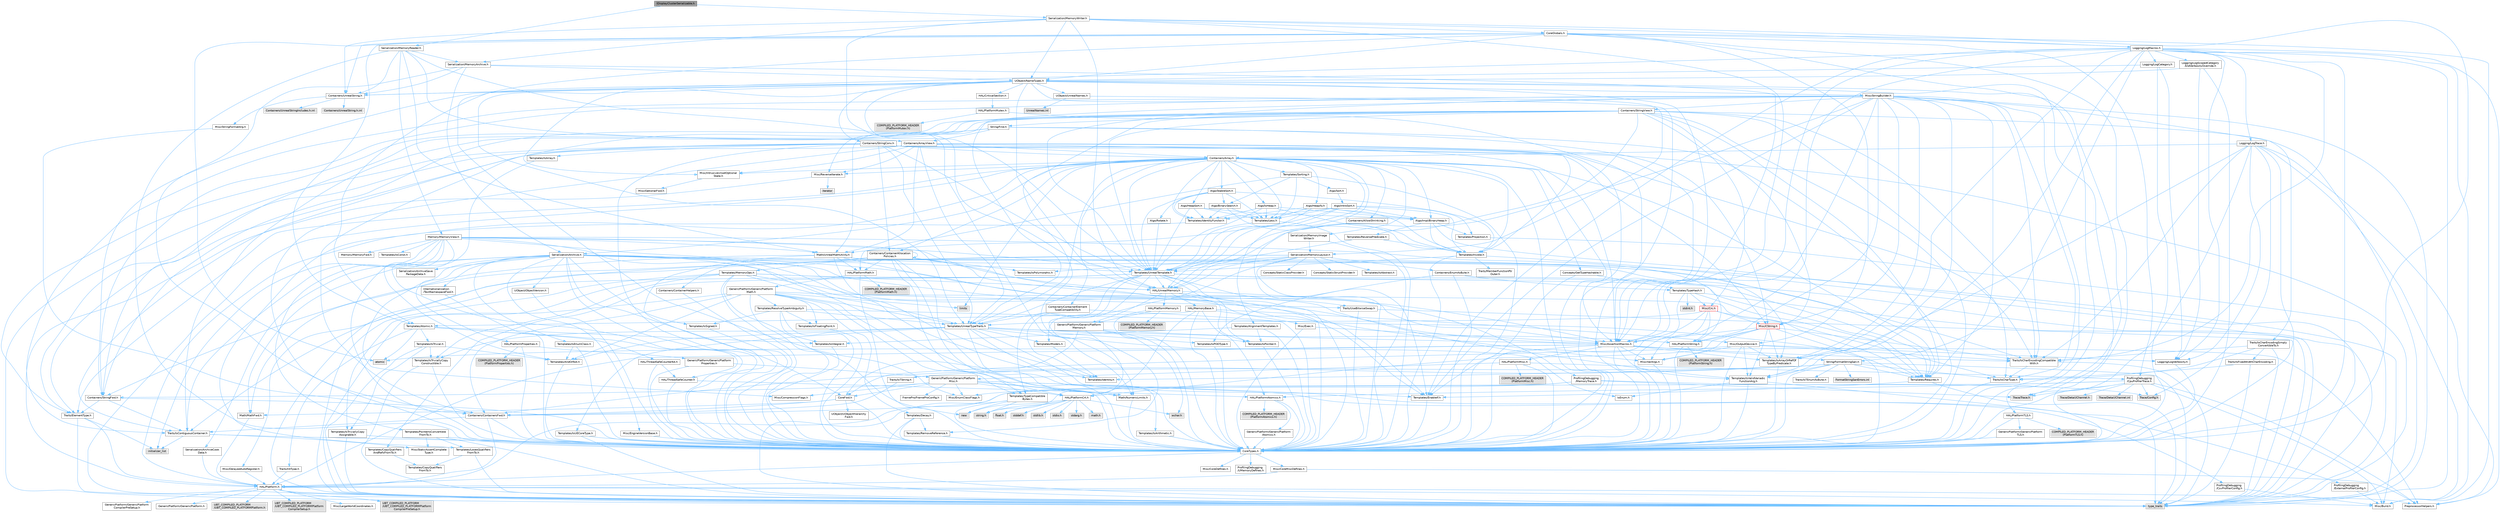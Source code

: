 digraph "IDisplayClusterSerializable.h"
{
 // INTERACTIVE_SVG=YES
 // LATEX_PDF_SIZE
  bgcolor="transparent";
  edge [fontname=Helvetica,fontsize=10,labelfontname=Helvetica,labelfontsize=10];
  node [fontname=Helvetica,fontsize=10,shape=box,height=0.2,width=0.4];
  Node1 [id="Node000001",label="IDisplayClusterSerializable.h",height=0.2,width=0.4,color="gray40", fillcolor="grey60", style="filled", fontcolor="black",tooltip=" "];
  Node1 -> Node2 [id="edge1_Node000001_Node000002",color="steelblue1",style="solid",tooltip=" "];
  Node2 [id="Node000002",label="Serialization/MemoryReader.h",height=0.2,width=0.4,color="grey40", fillcolor="white", style="filled",URL="$da/d8a/MemoryReader_8h.html",tooltip=" "];
  Node2 -> Node3 [id="edge2_Node000002_Node000003",color="steelblue1",style="solid",tooltip=" "];
  Node3 [id="Node000003",label="CoreTypes.h",height=0.2,width=0.4,color="grey40", fillcolor="white", style="filled",URL="$dc/dec/CoreTypes_8h.html",tooltip=" "];
  Node3 -> Node4 [id="edge3_Node000003_Node000004",color="steelblue1",style="solid",tooltip=" "];
  Node4 [id="Node000004",label="HAL/Platform.h",height=0.2,width=0.4,color="grey40", fillcolor="white", style="filled",URL="$d9/dd0/Platform_8h.html",tooltip=" "];
  Node4 -> Node5 [id="edge4_Node000004_Node000005",color="steelblue1",style="solid",tooltip=" "];
  Node5 [id="Node000005",label="Misc/Build.h",height=0.2,width=0.4,color="grey40", fillcolor="white", style="filled",URL="$d3/dbb/Build_8h.html",tooltip=" "];
  Node4 -> Node6 [id="edge5_Node000004_Node000006",color="steelblue1",style="solid",tooltip=" "];
  Node6 [id="Node000006",label="Misc/LargeWorldCoordinates.h",height=0.2,width=0.4,color="grey40", fillcolor="white", style="filled",URL="$d2/dcb/LargeWorldCoordinates_8h.html",tooltip=" "];
  Node4 -> Node7 [id="edge6_Node000004_Node000007",color="steelblue1",style="solid",tooltip=" "];
  Node7 [id="Node000007",label="type_traits",height=0.2,width=0.4,color="grey60", fillcolor="#E0E0E0", style="filled",tooltip=" "];
  Node4 -> Node8 [id="edge7_Node000004_Node000008",color="steelblue1",style="solid",tooltip=" "];
  Node8 [id="Node000008",label="PreprocessorHelpers.h",height=0.2,width=0.4,color="grey40", fillcolor="white", style="filled",URL="$db/ddb/PreprocessorHelpers_8h.html",tooltip=" "];
  Node4 -> Node9 [id="edge8_Node000004_Node000009",color="steelblue1",style="solid",tooltip=" "];
  Node9 [id="Node000009",label="UBT_COMPILED_PLATFORM\l/UBT_COMPILED_PLATFORMPlatform\lCompilerPreSetup.h",height=0.2,width=0.4,color="grey60", fillcolor="#E0E0E0", style="filled",tooltip=" "];
  Node4 -> Node10 [id="edge9_Node000004_Node000010",color="steelblue1",style="solid",tooltip=" "];
  Node10 [id="Node000010",label="GenericPlatform/GenericPlatform\lCompilerPreSetup.h",height=0.2,width=0.4,color="grey40", fillcolor="white", style="filled",URL="$d9/dc8/GenericPlatformCompilerPreSetup_8h.html",tooltip=" "];
  Node4 -> Node11 [id="edge10_Node000004_Node000011",color="steelblue1",style="solid",tooltip=" "];
  Node11 [id="Node000011",label="GenericPlatform/GenericPlatform.h",height=0.2,width=0.4,color="grey40", fillcolor="white", style="filled",URL="$d6/d84/GenericPlatform_8h.html",tooltip=" "];
  Node4 -> Node12 [id="edge11_Node000004_Node000012",color="steelblue1",style="solid",tooltip=" "];
  Node12 [id="Node000012",label="UBT_COMPILED_PLATFORM\l/UBT_COMPILED_PLATFORMPlatform.h",height=0.2,width=0.4,color="grey60", fillcolor="#E0E0E0", style="filled",tooltip=" "];
  Node4 -> Node13 [id="edge12_Node000004_Node000013",color="steelblue1",style="solid",tooltip=" "];
  Node13 [id="Node000013",label="UBT_COMPILED_PLATFORM\l/UBT_COMPILED_PLATFORMPlatform\lCompilerSetup.h",height=0.2,width=0.4,color="grey60", fillcolor="#E0E0E0", style="filled",tooltip=" "];
  Node3 -> Node14 [id="edge13_Node000003_Node000014",color="steelblue1",style="solid",tooltip=" "];
  Node14 [id="Node000014",label="ProfilingDebugging\l/UMemoryDefines.h",height=0.2,width=0.4,color="grey40", fillcolor="white", style="filled",URL="$d2/da2/UMemoryDefines_8h.html",tooltip=" "];
  Node3 -> Node15 [id="edge14_Node000003_Node000015",color="steelblue1",style="solid",tooltip=" "];
  Node15 [id="Node000015",label="Misc/CoreMiscDefines.h",height=0.2,width=0.4,color="grey40", fillcolor="white", style="filled",URL="$da/d38/CoreMiscDefines_8h.html",tooltip=" "];
  Node15 -> Node4 [id="edge15_Node000015_Node000004",color="steelblue1",style="solid",tooltip=" "];
  Node15 -> Node8 [id="edge16_Node000015_Node000008",color="steelblue1",style="solid",tooltip=" "];
  Node3 -> Node16 [id="edge17_Node000003_Node000016",color="steelblue1",style="solid",tooltip=" "];
  Node16 [id="Node000016",label="Misc/CoreDefines.h",height=0.2,width=0.4,color="grey40", fillcolor="white", style="filled",URL="$d3/dd2/CoreDefines_8h.html",tooltip=" "];
  Node2 -> Node17 [id="edge18_Node000002_Node000017",color="steelblue1",style="solid",tooltip=" "];
  Node17 [id="Node000017",label="HAL/UnrealMemory.h",height=0.2,width=0.4,color="grey40", fillcolor="white", style="filled",URL="$d9/d96/UnrealMemory_8h.html",tooltip=" "];
  Node17 -> Node3 [id="edge19_Node000017_Node000003",color="steelblue1",style="solid",tooltip=" "];
  Node17 -> Node18 [id="edge20_Node000017_Node000018",color="steelblue1",style="solid",tooltip=" "];
  Node18 [id="Node000018",label="GenericPlatform/GenericPlatform\lMemory.h",height=0.2,width=0.4,color="grey40", fillcolor="white", style="filled",URL="$dd/d22/GenericPlatformMemory_8h.html",tooltip=" "];
  Node18 -> Node19 [id="edge21_Node000018_Node000019",color="steelblue1",style="solid",tooltip=" "];
  Node19 [id="Node000019",label="CoreFwd.h",height=0.2,width=0.4,color="grey40", fillcolor="white", style="filled",URL="$d1/d1e/CoreFwd_8h.html",tooltip=" "];
  Node19 -> Node3 [id="edge22_Node000019_Node000003",color="steelblue1",style="solid",tooltip=" "];
  Node19 -> Node20 [id="edge23_Node000019_Node000020",color="steelblue1",style="solid",tooltip=" "];
  Node20 [id="Node000020",label="Containers/ContainersFwd.h",height=0.2,width=0.4,color="grey40", fillcolor="white", style="filled",URL="$d4/d0a/ContainersFwd_8h.html",tooltip=" "];
  Node20 -> Node4 [id="edge24_Node000020_Node000004",color="steelblue1",style="solid",tooltip=" "];
  Node20 -> Node3 [id="edge25_Node000020_Node000003",color="steelblue1",style="solid",tooltip=" "];
  Node20 -> Node21 [id="edge26_Node000020_Node000021",color="steelblue1",style="solid",tooltip=" "];
  Node21 [id="Node000021",label="Traits/IsContiguousContainer.h",height=0.2,width=0.4,color="grey40", fillcolor="white", style="filled",URL="$d5/d3c/IsContiguousContainer_8h.html",tooltip=" "];
  Node21 -> Node3 [id="edge27_Node000021_Node000003",color="steelblue1",style="solid",tooltip=" "];
  Node21 -> Node22 [id="edge28_Node000021_Node000022",color="steelblue1",style="solid",tooltip=" "];
  Node22 [id="Node000022",label="Misc/StaticAssertComplete\lType.h",height=0.2,width=0.4,color="grey40", fillcolor="white", style="filled",URL="$d5/d4e/StaticAssertCompleteType_8h.html",tooltip=" "];
  Node21 -> Node23 [id="edge29_Node000021_Node000023",color="steelblue1",style="solid",tooltip=" "];
  Node23 [id="Node000023",label="initializer_list",height=0.2,width=0.4,color="grey60", fillcolor="#E0E0E0", style="filled",tooltip=" "];
  Node19 -> Node24 [id="edge30_Node000019_Node000024",color="steelblue1",style="solid",tooltip=" "];
  Node24 [id="Node000024",label="Math/MathFwd.h",height=0.2,width=0.4,color="grey40", fillcolor="white", style="filled",URL="$d2/d10/MathFwd_8h.html",tooltip=" "];
  Node24 -> Node4 [id="edge31_Node000024_Node000004",color="steelblue1",style="solid",tooltip=" "];
  Node19 -> Node25 [id="edge32_Node000019_Node000025",color="steelblue1",style="solid",tooltip=" "];
  Node25 [id="Node000025",label="UObject/UObjectHierarchy\lFwd.h",height=0.2,width=0.4,color="grey40", fillcolor="white", style="filled",URL="$d3/d13/UObjectHierarchyFwd_8h.html",tooltip=" "];
  Node18 -> Node3 [id="edge33_Node000018_Node000003",color="steelblue1",style="solid",tooltip=" "];
  Node18 -> Node26 [id="edge34_Node000018_Node000026",color="steelblue1",style="solid",tooltip=" "];
  Node26 [id="Node000026",label="HAL/PlatformString.h",height=0.2,width=0.4,color="grey40", fillcolor="white", style="filled",URL="$db/db5/PlatformString_8h.html",tooltip=" "];
  Node26 -> Node3 [id="edge35_Node000026_Node000003",color="steelblue1",style="solid",tooltip=" "];
  Node26 -> Node27 [id="edge36_Node000026_Node000027",color="steelblue1",style="solid",tooltip=" "];
  Node27 [id="Node000027",label="COMPILED_PLATFORM_HEADER\l(PlatformString.h)",height=0.2,width=0.4,color="grey60", fillcolor="#E0E0E0", style="filled",tooltip=" "];
  Node18 -> Node28 [id="edge37_Node000018_Node000028",color="steelblue1",style="solid",tooltip=" "];
  Node28 [id="Node000028",label="string.h",height=0.2,width=0.4,color="grey60", fillcolor="#E0E0E0", style="filled",tooltip=" "];
  Node18 -> Node29 [id="edge38_Node000018_Node000029",color="steelblue1",style="solid",tooltip=" "];
  Node29 [id="Node000029",label="wchar.h",height=0.2,width=0.4,color="grey60", fillcolor="#E0E0E0", style="filled",tooltip=" "];
  Node17 -> Node30 [id="edge39_Node000017_Node000030",color="steelblue1",style="solid",tooltip=" "];
  Node30 [id="Node000030",label="HAL/MemoryBase.h",height=0.2,width=0.4,color="grey40", fillcolor="white", style="filled",URL="$d6/d9f/MemoryBase_8h.html",tooltip=" "];
  Node30 -> Node3 [id="edge40_Node000030_Node000003",color="steelblue1",style="solid",tooltip=" "];
  Node30 -> Node31 [id="edge41_Node000030_Node000031",color="steelblue1",style="solid",tooltip=" "];
  Node31 [id="Node000031",label="HAL/PlatformAtomics.h",height=0.2,width=0.4,color="grey40", fillcolor="white", style="filled",URL="$d3/d36/PlatformAtomics_8h.html",tooltip=" "];
  Node31 -> Node3 [id="edge42_Node000031_Node000003",color="steelblue1",style="solid",tooltip=" "];
  Node31 -> Node32 [id="edge43_Node000031_Node000032",color="steelblue1",style="solid",tooltip=" "];
  Node32 [id="Node000032",label="GenericPlatform/GenericPlatform\lAtomics.h",height=0.2,width=0.4,color="grey40", fillcolor="white", style="filled",URL="$da/d72/GenericPlatformAtomics_8h.html",tooltip=" "];
  Node32 -> Node3 [id="edge44_Node000032_Node000003",color="steelblue1",style="solid",tooltip=" "];
  Node31 -> Node33 [id="edge45_Node000031_Node000033",color="steelblue1",style="solid",tooltip=" "];
  Node33 [id="Node000033",label="COMPILED_PLATFORM_HEADER\l(PlatformAtomics.h)",height=0.2,width=0.4,color="grey60", fillcolor="#E0E0E0", style="filled",tooltip=" "];
  Node30 -> Node34 [id="edge46_Node000030_Node000034",color="steelblue1",style="solid",tooltip=" "];
  Node34 [id="Node000034",label="HAL/PlatformCrt.h",height=0.2,width=0.4,color="grey40", fillcolor="white", style="filled",URL="$d8/d75/PlatformCrt_8h.html",tooltip=" "];
  Node34 -> Node35 [id="edge47_Node000034_Node000035",color="steelblue1",style="solid",tooltip=" "];
  Node35 [id="Node000035",label="new",height=0.2,width=0.4,color="grey60", fillcolor="#E0E0E0", style="filled",tooltip=" "];
  Node34 -> Node29 [id="edge48_Node000034_Node000029",color="steelblue1",style="solid",tooltip=" "];
  Node34 -> Node36 [id="edge49_Node000034_Node000036",color="steelblue1",style="solid",tooltip=" "];
  Node36 [id="Node000036",label="stddef.h",height=0.2,width=0.4,color="grey60", fillcolor="#E0E0E0", style="filled",tooltip=" "];
  Node34 -> Node37 [id="edge50_Node000034_Node000037",color="steelblue1",style="solid",tooltip=" "];
  Node37 [id="Node000037",label="stdlib.h",height=0.2,width=0.4,color="grey60", fillcolor="#E0E0E0", style="filled",tooltip=" "];
  Node34 -> Node38 [id="edge51_Node000034_Node000038",color="steelblue1",style="solid",tooltip=" "];
  Node38 [id="Node000038",label="stdio.h",height=0.2,width=0.4,color="grey60", fillcolor="#E0E0E0", style="filled",tooltip=" "];
  Node34 -> Node39 [id="edge52_Node000034_Node000039",color="steelblue1",style="solid",tooltip=" "];
  Node39 [id="Node000039",label="stdarg.h",height=0.2,width=0.4,color="grey60", fillcolor="#E0E0E0", style="filled",tooltip=" "];
  Node34 -> Node40 [id="edge53_Node000034_Node000040",color="steelblue1",style="solid",tooltip=" "];
  Node40 [id="Node000040",label="math.h",height=0.2,width=0.4,color="grey60", fillcolor="#E0E0E0", style="filled",tooltip=" "];
  Node34 -> Node41 [id="edge54_Node000034_Node000041",color="steelblue1",style="solid",tooltip=" "];
  Node41 [id="Node000041",label="float.h",height=0.2,width=0.4,color="grey60", fillcolor="#E0E0E0", style="filled",tooltip=" "];
  Node34 -> Node28 [id="edge55_Node000034_Node000028",color="steelblue1",style="solid",tooltip=" "];
  Node30 -> Node42 [id="edge56_Node000030_Node000042",color="steelblue1",style="solid",tooltip=" "];
  Node42 [id="Node000042",label="Misc/Exec.h",height=0.2,width=0.4,color="grey40", fillcolor="white", style="filled",URL="$de/ddb/Exec_8h.html",tooltip=" "];
  Node42 -> Node3 [id="edge57_Node000042_Node000003",color="steelblue1",style="solid",tooltip=" "];
  Node42 -> Node43 [id="edge58_Node000042_Node000043",color="steelblue1",style="solid",tooltip=" "];
  Node43 [id="Node000043",label="Misc/AssertionMacros.h",height=0.2,width=0.4,color="grey40", fillcolor="white", style="filled",URL="$d0/dfa/AssertionMacros_8h.html",tooltip=" "];
  Node43 -> Node3 [id="edge59_Node000043_Node000003",color="steelblue1",style="solid",tooltip=" "];
  Node43 -> Node4 [id="edge60_Node000043_Node000004",color="steelblue1",style="solid",tooltip=" "];
  Node43 -> Node44 [id="edge61_Node000043_Node000044",color="steelblue1",style="solid",tooltip=" "];
  Node44 [id="Node000044",label="HAL/PlatformMisc.h",height=0.2,width=0.4,color="grey40", fillcolor="white", style="filled",URL="$d0/df5/PlatformMisc_8h.html",tooltip=" "];
  Node44 -> Node3 [id="edge62_Node000044_Node000003",color="steelblue1",style="solid",tooltip=" "];
  Node44 -> Node45 [id="edge63_Node000044_Node000045",color="steelblue1",style="solid",tooltip=" "];
  Node45 [id="Node000045",label="GenericPlatform/GenericPlatform\lMisc.h",height=0.2,width=0.4,color="grey40", fillcolor="white", style="filled",URL="$db/d9a/GenericPlatformMisc_8h.html",tooltip=" "];
  Node45 -> Node46 [id="edge64_Node000045_Node000046",color="steelblue1",style="solid",tooltip=" "];
  Node46 [id="Node000046",label="Containers/StringFwd.h",height=0.2,width=0.4,color="grey40", fillcolor="white", style="filled",URL="$df/d37/StringFwd_8h.html",tooltip=" "];
  Node46 -> Node3 [id="edge65_Node000046_Node000003",color="steelblue1",style="solid",tooltip=" "];
  Node46 -> Node47 [id="edge66_Node000046_Node000047",color="steelblue1",style="solid",tooltip=" "];
  Node47 [id="Node000047",label="Traits/ElementType.h",height=0.2,width=0.4,color="grey40", fillcolor="white", style="filled",URL="$d5/d4f/ElementType_8h.html",tooltip=" "];
  Node47 -> Node4 [id="edge67_Node000047_Node000004",color="steelblue1",style="solid",tooltip=" "];
  Node47 -> Node23 [id="edge68_Node000047_Node000023",color="steelblue1",style="solid",tooltip=" "];
  Node47 -> Node7 [id="edge69_Node000047_Node000007",color="steelblue1",style="solid",tooltip=" "];
  Node46 -> Node21 [id="edge70_Node000046_Node000021",color="steelblue1",style="solid",tooltip=" "];
  Node45 -> Node19 [id="edge71_Node000045_Node000019",color="steelblue1",style="solid",tooltip=" "];
  Node45 -> Node3 [id="edge72_Node000045_Node000003",color="steelblue1",style="solid",tooltip=" "];
  Node45 -> Node48 [id="edge73_Node000045_Node000048",color="steelblue1",style="solid",tooltip=" "];
  Node48 [id="Node000048",label="FramePro/FrameProConfig.h",height=0.2,width=0.4,color="grey40", fillcolor="white", style="filled",URL="$d7/d90/FrameProConfig_8h.html",tooltip=" "];
  Node45 -> Node34 [id="edge74_Node000045_Node000034",color="steelblue1",style="solid",tooltip=" "];
  Node45 -> Node49 [id="edge75_Node000045_Node000049",color="steelblue1",style="solid",tooltip=" "];
  Node49 [id="Node000049",label="Math/NumericLimits.h",height=0.2,width=0.4,color="grey40", fillcolor="white", style="filled",URL="$df/d1b/NumericLimits_8h.html",tooltip=" "];
  Node49 -> Node3 [id="edge76_Node000049_Node000003",color="steelblue1",style="solid",tooltip=" "];
  Node45 -> Node50 [id="edge77_Node000045_Node000050",color="steelblue1",style="solid",tooltip=" "];
  Node50 [id="Node000050",label="Misc/CompressionFlags.h",height=0.2,width=0.4,color="grey40", fillcolor="white", style="filled",URL="$d9/d76/CompressionFlags_8h.html",tooltip=" "];
  Node45 -> Node51 [id="edge78_Node000045_Node000051",color="steelblue1",style="solid",tooltip=" "];
  Node51 [id="Node000051",label="Misc/EnumClassFlags.h",height=0.2,width=0.4,color="grey40", fillcolor="white", style="filled",URL="$d8/de7/EnumClassFlags_8h.html",tooltip=" "];
  Node45 -> Node52 [id="edge79_Node000045_Node000052",color="steelblue1",style="solid",tooltip=" "];
  Node52 [id="Node000052",label="ProfilingDebugging\l/CsvProfilerConfig.h",height=0.2,width=0.4,color="grey40", fillcolor="white", style="filled",URL="$d3/d88/CsvProfilerConfig_8h.html",tooltip=" "];
  Node52 -> Node5 [id="edge80_Node000052_Node000005",color="steelblue1",style="solid",tooltip=" "];
  Node45 -> Node53 [id="edge81_Node000045_Node000053",color="steelblue1",style="solid",tooltip=" "];
  Node53 [id="Node000053",label="ProfilingDebugging\l/ExternalProfilerConfig.h",height=0.2,width=0.4,color="grey40", fillcolor="white", style="filled",URL="$d3/dbb/ExternalProfilerConfig_8h.html",tooltip=" "];
  Node53 -> Node5 [id="edge82_Node000053_Node000005",color="steelblue1",style="solid",tooltip=" "];
  Node44 -> Node54 [id="edge83_Node000044_Node000054",color="steelblue1",style="solid",tooltip=" "];
  Node54 [id="Node000054",label="COMPILED_PLATFORM_HEADER\l(PlatformMisc.h)",height=0.2,width=0.4,color="grey60", fillcolor="#E0E0E0", style="filled",tooltip=" "];
  Node44 -> Node55 [id="edge84_Node000044_Node000055",color="steelblue1",style="solid",tooltip=" "];
  Node55 [id="Node000055",label="ProfilingDebugging\l/CpuProfilerTrace.h",height=0.2,width=0.4,color="grey40", fillcolor="white", style="filled",URL="$da/dcb/CpuProfilerTrace_8h.html",tooltip=" "];
  Node55 -> Node3 [id="edge85_Node000055_Node000003",color="steelblue1",style="solid",tooltip=" "];
  Node55 -> Node20 [id="edge86_Node000055_Node000020",color="steelblue1",style="solid",tooltip=" "];
  Node55 -> Node31 [id="edge87_Node000055_Node000031",color="steelblue1",style="solid",tooltip=" "];
  Node55 -> Node8 [id="edge88_Node000055_Node000008",color="steelblue1",style="solid",tooltip=" "];
  Node55 -> Node5 [id="edge89_Node000055_Node000005",color="steelblue1",style="solid",tooltip=" "];
  Node55 -> Node56 [id="edge90_Node000055_Node000056",color="steelblue1",style="solid",tooltip=" "];
  Node56 [id="Node000056",label="Trace/Config.h",height=0.2,width=0.4,color="grey60", fillcolor="#E0E0E0", style="filled",tooltip=" "];
  Node55 -> Node57 [id="edge91_Node000055_Node000057",color="steelblue1",style="solid",tooltip=" "];
  Node57 [id="Node000057",label="Trace/Detail/Channel.h",height=0.2,width=0.4,color="grey60", fillcolor="#E0E0E0", style="filled",tooltip=" "];
  Node55 -> Node58 [id="edge92_Node000055_Node000058",color="steelblue1",style="solid",tooltip=" "];
  Node58 [id="Node000058",label="Trace/Detail/Channel.inl",height=0.2,width=0.4,color="grey60", fillcolor="#E0E0E0", style="filled",tooltip=" "];
  Node55 -> Node59 [id="edge93_Node000055_Node000059",color="steelblue1",style="solid",tooltip=" "];
  Node59 [id="Node000059",label="Trace/Trace.h",height=0.2,width=0.4,color="grey60", fillcolor="#E0E0E0", style="filled",tooltip=" "];
  Node43 -> Node8 [id="edge94_Node000043_Node000008",color="steelblue1",style="solid",tooltip=" "];
  Node43 -> Node60 [id="edge95_Node000043_Node000060",color="steelblue1",style="solid",tooltip=" "];
  Node60 [id="Node000060",label="Templates/EnableIf.h",height=0.2,width=0.4,color="grey40", fillcolor="white", style="filled",URL="$d7/d60/EnableIf_8h.html",tooltip=" "];
  Node60 -> Node3 [id="edge96_Node000060_Node000003",color="steelblue1",style="solid",tooltip=" "];
  Node43 -> Node61 [id="edge97_Node000043_Node000061",color="steelblue1",style="solid",tooltip=" "];
  Node61 [id="Node000061",label="Templates/IsArrayOrRefOf\lTypeByPredicate.h",height=0.2,width=0.4,color="grey40", fillcolor="white", style="filled",URL="$d6/da1/IsArrayOrRefOfTypeByPredicate_8h.html",tooltip=" "];
  Node61 -> Node3 [id="edge98_Node000061_Node000003",color="steelblue1",style="solid",tooltip=" "];
  Node43 -> Node62 [id="edge99_Node000043_Node000062",color="steelblue1",style="solid",tooltip=" "];
  Node62 [id="Node000062",label="Templates/IsValidVariadic\lFunctionArg.h",height=0.2,width=0.4,color="grey40", fillcolor="white", style="filled",URL="$d0/dc8/IsValidVariadicFunctionArg_8h.html",tooltip=" "];
  Node62 -> Node3 [id="edge100_Node000062_Node000003",color="steelblue1",style="solid",tooltip=" "];
  Node62 -> Node63 [id="edge101_Node000062_Node000063",color="steelblue1",style="solid",tooltip=" "];
  Node63 [id="Node000063",label="IsEnum.h",height=0.2,width=0.4,color="grey40", fillcolor="white", style="filled",URL="$d4/de5/IsEnum_8h.html",tooltip=" "];
  Node62 -> Node7 [id="edge102_Node000062_Node000007",color="steelblue1",style="solid",tooltip=" "];
  Node43 -> Node64 [id="edge103_Node000043_Node000064",color="steelblue1",style="solid",tooltip=" "];
  Node64 [id="Node000064",label="Traits/IsCharEncodingCompatible\lWith.h",height=0.2,width=0.4,color="grey40", fillcolor="white", style="filled",URL="$df/dd1/IsCharEncodingCompatibleWith_8h.html",tooltip=" "];
  Node64 -> Node7 [id="edge104_Node000064_Node000007",color="steelblue1",style="solid",tooltip=" "];
  Node64 -> Node65 [id="edge105_Node000064_Node000065",color="steelblue1",style="solid",tooltip=" "];
  Node65 [id="Node000065",label="Traits/IsCharType.h",height=0.2,width=0.4,color="grey40", fillcolor="white", style="filled",URL="$db/d51/IsCharType_8h.html",tooltip=" "];
  Node65 -> Node3 [id="edge106_Node000065_Node000003",color="steelblue1",style="solid",tooltip=" "];
  Node43 -> Node66 [id="edge107_Node000043_Node000066",color="steelblue1",style="solid",tooltip=" "];
  Node66 [id="Node000066",label="Misc/VarArgs.h",height=0.2,width=0.4,color="grey40", fillcolor="white", style="filled",URL="$d5/d6f/VarArgs_8h.html",tooltip=" "];
  Node66 -> Node3 [id="edge108_Node000066_Node000003",color="steelblue1",style="solid",tooltip=" "];
  Node43 -> Node67 [id="edge109_Node000043_Node000067",color="steelblue1",style="solid",tooltip=" "];
  Node67 [id="Node000067",label="String/FormatStringSan.h",height=0.2,width=0.4,color="grey40", fillcolor="white", style="filled",URL="$d3/d8b/FormatStringSan_8h.html",tooltip=" "];
  Node67 -> Node7 [id="edge110_Node000067_Node000007",color="steelblue1",style="solid",tooltip=" "];
  Node67 -> Node3 [id="edge111_Node000067_Node000003",color="steelblue1",style="solid",tooltip=" "];
  Node67 -> Node68 [id="edge112_Node000067_Node000068",color="steelblue1",style="solid",tooltip=" "];
  Node68 [id="Node000068",label="Templates/Requires.h",height=0.2,width=0.4,color="grey40", fillcolor="white", style="filled",URL="$dc/d96/Requires_8h.html",tooltip=" "];
  Node68 -> Node60 [id="edge113_Node000068_Node000060",color="steelblue1",style="solid",tooltip=" "];
  Node68 -> Node7 [id="edge114_Node000068_Node000007",color="steelblue1",style="solid",tooltip=" "];
  Node67 -> Node69 [id="edge115_Node000067_Node000069",color="steelblue1",style="solid",tooltip=" "];
  Node69 [id="Node000069",label="Templates/Identity.h",height=0.2,width=0.4,color="grey40", fillcolor="white", style="filled",URL="$d0/dd5/Identity_8h.html",tooltip=" "];
  Node67 -> Node62 [id="edge116_Node000067_Node000062",color="steelblue1",style="solid",tooltip=" "];
  Node67 -> Node65 [id="edge117_Node000067_Node000065",color="steelblue1",style="solid",tooltip=" "];
  Node67 -> Node70 [id="edge118_Node000067_Node000070",color="steelblue1",style="solid",tooltip=" "];
  Node70 [id="Node000070",label="Traits/IsTEnumAsByte.h",height=0.2,width=0.4,color="grey40", fillcolor="white", style="filled",URL="$d1/de6/IsTEnumAsByte_8h.html",tooltip=" "];
  Node67 -> Node71 [id="edge119_Node000067_Node000071",color="steelblue1",style="solid",tooltip=" "];
  Node71 [id="Node000071",label="Traits/IsTString.h",height=0.2,width=0.4,color="grey40", fillcolor="white", style="filled",URL="$d0/df8/IsTString_8h.html",tooltip=" "];
  Node71 -> Node20 [id="edge120_Node000071_Node000020",color="steelblue1",style="solid",tooltip=" "];
  Node67 -> Node20 [id="edge121_Node000067_Node000020",color="steelblue1",style="solid",tooltip=" "];
  Node67 -> Node72 [id="edge122_Node000067_Node000072",color="steelblue1",style="solid",tooltip=" "];
  Node72 [id="Node000072",label="FormatStringSanErrors.inl",height=0.2,width=0.4,color="grey60", fillcolor="#E0E0E0", style="filled",tooltip=" "];
  Node43 -> Node73 [id="edge123_Node000043_Node000073",color="steelblue1",style="solid",tooltip=" "];
  Node73 [id="Node000073",label="atomic",height=0.2,width=0.4,color="grey60", fillcolor="#E0E0E0", style="filled",tooltip=" "];
  Node30 -> Node74 [id="edge124_Node000030_Node000074",color="steelblue1",style="solid",tooltip=" "];
  Node74 [id="Node000074",label="Misc/OutputDevice.h",height=0.2,width=0.4,color="grey40", fillcolor="white", style="filled",URL="$d7/d32/OutputDevice_8h.html",tooltip=" "];
  Node74 -> Node19 [id="edge125_Node000074_Node000019",color="steelblue1",style="solid",tooltip=" "];
  Node74 -> Node3 [id="edge126_Node000074_Node000003",color="steelblue1",style="solid",tooltip=" "];
  Node74 -> Node75 [id="edge127_Node000074_Node000075",color="steelblue1",style="solid",tooltip=" "];
  Node75 [id="Node000075",label="Logging/LogVerbosity.h",height=0.2,width=0.4,color="grey40", fillcolor="white", style="filled",URL="$d2/d8f/LogVerbosity_8h.html",tooltip=" "];
  Node75 -> Node3 [id="edge128_Node000075_Node000003",color="steelblue1",style="solid",tooltip=" "];
  Node74 -> Node66 [id="edge129_Node000074_Node000066",color="steelblue1",style="solid",tooltip=" "];
  Node74 -> Node61 [id="edge130_Node000074_Node000061",color="steelblue1",style="solid",tooltip=" "];
  Node74 -> Node62 [id="edge131_Node000074_Node000062",color="steelblue1",style="solid",tooltip=" "];
  Node74 -> Node64 [id="edge132_Node000074_Node000064",color="steelblue1",style="solid",tooltip=" "];
  Node30 -> Node76 [id="edge133_Node000030_Node000076",color="steelblue1",style="solid",tooltip=" "];
  Node76 [id="Node000076",label="Templates/Atomic.h",height=0.2,width=0.4,color="grey40", fillcolor="white", style="filled",URL="$d3/d91/Atomic_8h.html",tooltip=" "];
  Node76 -> Node77 [id="edge134_Node000076_Node000077",color="steelblue1",style="solid",tooltip=" "];
  Node77 [id="Node000077",label="HAL/ThreadSafeCounter.h",height=0.2,width=0.4,color="grey40", fillcolor="white", style="filled",URL="$dc/dc9/ThreadSafeCounter_8h.html",tooltip=" "];
  Node77 -> Node3 [id="edge135_Node000077_Node000003",color="steelblue1",style="solid",tooltip=" "];
  Node77 -> Node31 [id="edge136_Node000077_Node000031",color="steelblue1",style="solid",tooltip=" "];
  Node76 -> Node78 [id="edge137_Node000076_Node000078",color="steelblue1",style="solid",tooltip=" "];
  Node78 [id="Node000078",label="HAL/ThreadSafeCounter64.h",height=0.2,width=0.4,color="grey40", fillcolor="white", style="filled",URL="$d0/d12/ThreadSafeCounter64_8h.html",tooltip=" "];
  Node78 -> Node3 [id="edge138_Node000078_Node000003",color="steelblue1",style="solid",tooltip=" "];
  Node78 -> Node77 [id="edge139_Node000078_Node000077",color="steelblue1",style="solid",tooltip=" "];
  Node76 -> Node79 [id="edge140_Node000076_Node000079",color="steelblue1",style="solid",tooltip=" "];
  Node79 [id="Node000079",label="Templates/IsIntegral.h",height=0.2,width=0.4,color="grey40", fillcolor="white", style="filled",URL="$da/d64/IsIntegral_8h.html",tooltip=" "];
  Node79 -> Node3 [id="edge141_Node000079_Node000003",color="steelblue1",style="solid",tooltip=" "];
  Node76 -> Node80 [id="edge142_Node000076_Node000080",color="steelblue1",style="solid",tooltip=" "];
  Node80 [id="Node000080",label="Templates/IsTrivial.h",height=0.2,width=0.4,color="grey40", fillcolor="white", style="filled",URL="$da/d4c/IsTrivial_8h.html",tooltip=" "];
  Node80 -> Node81 [id="edge143_Node000080_Node000081",color="steelblue1",style="solid",tooltip=" "];
  Node81 [id="Node000081",label="Templates/AndOrNot.h",height=0.2,width=0.4,color="grey40", fillcolor="white", style="filled",URL="$db/d0a/AndOrNot_8h.html",tooltip=" "];
  Node81 -> Node3 [id="edge144_Node000081_Node000003",color="steelblue1",style="solid",tooltip=" "];
  Node80 -> Node82 [id="edge145_Node000080_Node000082",color="steelblue1",style="solid",tooltip=" "];
  Node82 [id="Node000082",label="Templates/IsTriviallyCopy\lConstructible.h",height=0.2,width=0.4,color="grey40", fillcolor="white", style="filled",URL="$d3/d78/IsTriviallyCopyConstructible_8h.html",tooltip=" "];
  Node82 -> Node3 [id="edge146_Node000082_Node000003",color="steelblue1",style="solid",tooltip=" "];
  Node82 -> Node7 [id="edge147_Node000082_Node000007",color="steelblue1",style="solid",tooltip=" "];
  Node80 -> Node83 [id="edge148_Node000080_Node000083",color="steelblue1",style="solid",tooltip=" "];
  Node83 [id="Node000083",label="Templates/IsTriviallyCopy\lAssignable.h",height=0.2,width=0.4,color="grey40", fillcolor="white", style="filled",URL="$d2/df2/IsTriviallyCopyAssignable_8h.html",tooltip=" "];
  Node83 -> Node3 [id="edge149_Node000083_Node000003",color="steelblue1",style="solid",tooltip=" "];
  Node83 -> Node7 [id="edge150_Node000083_Node000007",color="steelblue1",style="solid",tooltip=" "];
  Node80 -> Node7 [id="edge151_Node000080_Node000007",color="steelblue1",style="solid",tooltip=" "];
  Node76 -> Node84 [id="edge152_Node000076_Node000084",color="steelblue1",style="solid",tooltip=" "];
  Node84 [id="Node000084",label="Traits/IntType.h",height=0.2,width=0.4,color="grey40", fillcolor="white", style="filled",URL="$d7/deb/IntType_8h.html",tooltip=" "];
  Node84 -> Node4 [id="edge153_Node000084_Node000004",color="steelblue1",style="solid",tooltip=" "];
  Node76 -> Node73 [id="edge154_Node000076_Node000073",color="steelblue1",style="solid",tooltip=" "];
  Node17 -> Node85 [id="edge155_Node000017_Node000085",color="steelblue1",style="solid",tooltip=" "];
  Node85 [id="Node000085",label="HAL/PlatformMemory.h",height=0.2,width=0.4,color="grey40", fillcolor="white", style="filled",URL="$de/d68/PlatformMemory_8h.html",tooltip=" "];
  Node85 -> Node3 [id="edge156_Node000085_Node000003",color="steelblue1",style="solid",tooltip=" "];
  Node85 -> Node18 [id="edge157_Node000085_Node000018",color="steelblue1",style="solid",tooltip=" "];
  Node85 -> Node86 [id="edge158_Node000085_Node000086",color="steelblue1",style="solid",tooltip=" "];
  Node86 [id="Node000086",label="COMPILED_PLATFORM_HEADER\l(PlatformMemory.h)",height=0.2,width=0.4,color="grey60", fillcolor="#E0E0E0", style="filled",tooltip=" "];
  Node17 -> Node87 [id="edge159_Node000017_Node000087",color="steelblue1",style="solid",tooltip=" "];
  Node87 [id="Node000087",label="ProfilingDebugging\l/MemoryTrace.h",height=0.2,width=0.4,color="grey40", fillcolor="white", style="filled",URL="$da/dd7/MemoryTrace_8h.html",tooltip=" "];
  Node87 -> Node4 [id="edge160_Node000087_Node000004",color="steelblue1",style="solid",tooltip=" "];
  Node87 -> Node51 [id="edge161_Node000087_Node000051",color="steelblue1",style="solid",tooltip=" "];
  Node87 -> Node56 [id="edge162_Node000087_Node000056",color="steelblue1",style="solid",tooltip=" "];
  Node87 -> Node59 [id="edge163_Node000087_Node000059",color="steelblue1",style="solid",tooltip=" "];
  Node17 -> Node88 [id="edge164_Node000017_Node000088",color="steelblue1",style="solid",tooltip=" "];
  Node88 [id="Node000088",label="Templates/IsPointer.h",height=0.2,width=0.4,color="grey40", fillcolor="white", style="filled",URL="$d7/d05/IsPointer_8h.html",tooltip=" "];
  Node88 -> Node3 [id="edge165_Node000088_Node000003",color="steelblue1",style="solid",tooltip=" "];
  Node2 -> Node89 [id="edge166_Node000002_Node000089",color="steelblue1",style="solid",tooltip=" "];
  Node89 [id="Node000089",label="Math/UnrealMathUtility.h",height=0.2,width=0.4,color="grey40", fillcolor="white", style="filled",URL="$db/db8/UnrealMathUtility_8h.html",tooltip=" "];
  Node89 -> Node3 [id="edge167_Node000089_Node000003",color="steelblue1",style="solid",tooltip=" "];
  Node89 -> Node43 [id="edge168_Node000089_Node000043",color="steelblue1",style="solid",tooltip=" "];
  Node89 -> Node90 [id="edge169_Node000089_Node000090",color="steelblue1",style="solid",tooltip=" "];
  Node90 [id="Node000090",label="HAL/PlatformMath.h",height=0.2,width=0.4,color="grey40", fillcolor="white", style="filled",URL="$dc/d53/PlatformMath_8h.html",tooltip=" "];
  Node90 -> Node3 [id="edge170_Node000090_Node000003",color="steelblue1",style="solid",tooltip=" "];
  Node90 -> Node91 [id="edge171_Node000090_Node000091",color="steelblue1",style="solid",tooltip=" "];
  Node91 [id="Node000091",label="GenericPlatform/GenericPlatform\lMath.h",height=0.2,width=0.4,color="grey40", fillcolor="white", style="filled",URL="$d5/d79/GenericPlatformMath_8h.html",tooltip=" "];
  Node91 -> Node3 [id="edge172_Node000091_Node000003",color="steelblue1",style="solid",tooltip=" "];
  Node91 -> Node20 [id="edge173_Node000091_Node000020",color="steelblue1",style="solid",tooltip=" "];
  Node91 -> Node34 [id="edge174_Node000091_Node000034",color="steelblue1",style="solid",tooltip=" "];
  Node91 -> Node81 [id="edge175_Node000091_Node000081",color="steelblue1",style="solid",tooltip=" "];
  Node91 -> Node92 [id="edge176_Node000091_Node000092",color="steelblue1",style="solid",tooltip=" "];
  Node92 [id="Node000092",label="Templates/Decay.h",height=0.2,width=0.4,color="grey40", fillcolor="white", style="filled",URL="$dd/d0f/Decay_8h.html",tooltip=" "];
  Node92 -> Node3 [id="edge177_Node000092_Node000003",color="steelblue1",style="solid",tooltip=" "];
  Node92 -> Node93 [id="edge178_Node000092_Node000093",color="steelblue1",style="solid",tooltip=" "];
  Node93 [id="Node000093",label="Templates/RemoveReference.h",height=0.2,width=0.4,color="grey40", fillcolor="white", style="filled",URL="$da/dbe/RemoveReference_8h.html",tooltip=" "];
  Node93 -> Node3 [id="edge179_Node000093_Node000003",color="steelblue1",style="solid",tooltip=" "];
  Node92 -> Node7 [id="edge180_Node000092_Node000007",color="steelblue1",style="solid",tooltip=" "];
  Node91 -> Node94 [id="edge181_Node000091_Node000094",color="steelblue1",style="solid",tooltip=" "];
  Node94 [id="Node000094",label="Templates/IsFloatingPoint.h",height=0.2,width=0.4,color="grey40", fillcolor="white", style="filled",URL="$d3/d11/IsFloatingPoint_8h.html",tooltip=" "];
  Node94 -> Node3 [id="edge182_Node000094_Node000003",color="steelblue1",style="solid",tooltip=" "];
  Node91 -> Node95 [id="edge183_Node000091_Node000095",color="steelblue1",style="solid",tooltip=" "];
  Node95 [id="Node000095",label="Templates/UnrealTypeTraits.h",height=0.2,width=0.4,color="grey40", fillcolor="white", style="filled",URL="$d2/d2d/UnrealTypeTraits_8h.html",tooltip=" "];
  Node95 -> Node3 [id="edge184_Node000095_Node000003",color="steelblue1",style="solid",tooltip=" "];
  Node95 -> Node88 [id="edge185_Node000095_Node000088",color="steelblue1",style="solid",tooltip=" "];
  Node95 -> Node43 [id="edge186_Node000095_Node000043",color="steelblue1",style="solid",tooltip=" "];
  Node95 -> Node81 [id="edge187_Node000095_Node000081",color="steelblue1",style="solid",tooltip=" "];
  Node95 -> Node60 [id="edge188_Node000095_Node000060",color="steelblue1",style="solid",tooltip=" "];
  Node95 -> Node96 [id="edge189_Node000095_Node000096",color="steelblue1",style="solid",tooltip=" "];
  Node96 [id="Node000096",label="Templates/IsArithmetic.h",height=0.2,width=0.4,color="grey40", fillcolor="white", style="filled",URL="$d2/d5d/IsArithmetic_8h.html",tooltip=" "];
  Node96 -> Node3 [id="edge190_Node000096_Node000003",color="steelblue1",style="solid",tooltip=" "];
  Node95 -> Node63 [id="edge191_Node000095_Node000063",color="steelblue1",style="solid",tooltip=" "];
  Node95 -> Node97 [id="edge192_Node000095_Node000097",color="steelblue1",style="solid",tooltip=" "];
  Node97 [id="Node000097",label="Templates/Models.h",height=0.2,width=0.4,color="grey40", fillcolor="white", style="filled",URL="$d3/d0c/Models_8h.html",tooltip=" "];
  Node97 -> Node69 [id="edge193_Node000097_Node000069",color="steelblue1",style="solid",tooltip=" "];
  Node95 -> Node98 [id="edge194_Node000095_Node000098",color="steelblue1",style="solid",tooltip=" "];
  Node98 [id="Node000098",label="Templates/IsPODType.h",height=0.2,width=0.4,color="grey40", fillcolor="white", style="filled",URL="$d7/db1/IsPODType_8h.html",tooltip=" "];
  Node98 -> Node3 [id="edge195_Node000098_Node000003",color="steelblue1",style="solid",tooltip=" "];
  Node95 -> Node99 [id="edge196_Node000095_Node000099",color="steelblue1",style="solid",tooltip=" "];
  Node99 [id="Node000099",label="Templates/IsUECoreType.h",height=0.2,width=0.4,color="grey40", fillcolor="white", style="filled",URL="$d1/db8/IsUECoreType_8h.html",tooltip=" "];
  Node99 -> Node3 [id="edge197_Node000099_Node000003",color="steelblue1",style="solid",tooltip=" "];
  Node99 -> Node7 [id="edge198_Node000099_Node000007",color="steelblue1",style="solid",tooltip=" "];
  Node95 -> Node82 [id="edge199_Node000095_Node000082",color="steelblue1",style="solid",tooltip=" "];
  Node91 -> Node68 [id="edge200_Node000091_Node000068",color="steelblue1",style="solid",tooltip=" "];
  Node91 -> Node100 [id="edge201_Node000091_Node000100",color="steelblue1",style="solid",tooltip=" "];
  Node100 [id="Node000100",label="Templates/ResolveTypeAmbiguity.h",height=0.2,width=0.4,color="grey40", fillcolor="white", style="filled",URL="$df/d1f/ResolveTypeAmbiguity_8h.html",tooltip=" "];
  Node100 -> Node3 [id="edge202_Node000100_Node000003",color="steelblue1",style="solid",tooltip=" "];
  Node100 -> Node94 [id="edge203_Node000100_Node000094",color="steelblue1",style="solid",tooltip=" "];
  Node100 -> Node95 [id="edge204_Node000100_Node000095",color="steelblue1",style="solid",tooltip=" "];
  Node100 -> Node101 [id="edge205_Node000100_Node000101",color="steelblue1",style="solid",tooltip=" "];
  Node101 [id="Node000101",label="Templates/IsSigned.h",height=0.2,width=0.4,color="grey40", fillcolor="white", style="filled",URL="$d8/dd8/IsSigned_8h.html",tooltip=" "];
  Node101 -> Node3 [id="edge206_Node000101_Node000003",color="steelblue1",style="solid",tooltip=" "];
  Node100 -> Node79 [id="edge207_Node000100_Node000079",color="steelblue1",style="solid",tooltip=" "];
  Node100 -> Node68 [id="edge208_Node000100_Node000068",color="steelblue1",style="solid",tooltip=" "];
  Node91 -> Node102 [id="edge209_Node000091_Node000102",color="steelblue1",style="solid",tooltip=" "];
  Node102 [id="Node000102",label="Templates/TypeCompatible\lBytes.h",height=0.2,width=0.4,color="grey40", fillcolor="white", style="filled",URL="$df/d0a/TypeCompatibleBytes_8h.html",tooltip=" "];
  Node102 -> Node3 [id="edge210_Node000102_Node000003",color="steelblue1",style="solid",tooltip=" "];
  Node102 -> Node28 [id="edge211_Node000102_Node000028",color="steelblue1",style="solid",tooltip=" "];
  Node102 -> Node35 [id="edge212_Node000102_Node000035",color="steelblue1",style="solid",tooltip=" "];
  Node102 -> Node7 [id="edge213_Node000102_Node000007",color="steelblue1",style="solid",tooltip=" "];
  Node91 -> Node103 [id="edge214_Node000091_Node000103",color="steelblue1",style="solid",tooltip=" "];
  Node103 [id="Node000103",label="limits",height=0.2,width=0.4,color="grey60", fillcolor="#E0E0E0", style="filled",tooltip=" "];
  Node91 -> Node7 [id="edge215_Node000091_Node000007",color="steelblue1",style="solid",tooltip=" "];
  Node90 -> Node104 [id="edge216_Node000090_Node000104",color="steelblue1",style="solid",tooltip=" "];
  Node104 [id="Node000104",label="COMPILED_PLATFORM_HEADER\l(PlatformMath.h)",height=0.2,width=0.4,color="grey60", fillcolor="#E0E0E0", style="filled",tooltip=" "];
  Node89 -> Node24 [id="edge217_Node000089_Node000024",color="steelblue1",style="solid",tooltip=" "];
  Node89 -> Node69 [id="edge218_Node000089_Node000069",color="steelblue1",style="solid",tooltip=" "];
  Node89 -> Node68 [id="edge219_Node000089_Node000068",color="steelblue1",style="solid",tooltip=" "];
  Node2 -> Node105 [id="edge220_Node000002_Node000105",color="steelblue1",style="solid",tooltip=" "];
  Node105 [id="Node000105",label="Memory/MemoryView.h",height=0.2,width=0.4,color="grey40", fillcolor="white", style="filled",URL="$db/d99/MemoryView_8h.html",tooltip=" "];
  Node105 -> Node3 [id="edge221_Node000105_Node000003",color="steelblue1",style="solid",tooltip=" "];
  Node105 -> Node26 [id="edge222_Node000105_Node000026",color="steelblue1",style="solid",tooltip=" "];
  Node105 -> Node49 [id="edge223_Node000105_Node000049",color="steelblue1",style="solid",tooltip=" "];
  Node105 -> Node89 [id="edge224_Node000105_Node000089",color="steelblue1",style="solid",tooltip=" "];
  Node105 -> Node106 [id="edge225_Node000105_Node000106",color="steelblue1",style="solid",tooltip=" "];
  Node106 [id="Node000106",label="Memory/MemoryFwd.h",height=0.2,width=0.4,color="grey40", fillcolor="white", style="filled",URL="$df/d72/MemoryFwd_8h.html",tooltip=" "];
  Node105 -> Node81 [id="edge226_Node000105_Node000081",color="steelblue1",style="solid",tooltip=" "];
  Node105 -> Node60 [id="edge227_Node000105_Node000060",color="steelblue1",style="solid",tooltip=" "];
  Node105 -> Node69 [id="edge228_Node000105_Node000069",color="steelblue1",style="solid",tooltip=" "];
  Node105 -> Node107 [id="edge229_Node000105_Node000107",color="steelblue1",style="solid",tooltip=" "];
  Node107 [id="Node000107",label="Templates/IsConst.h",height=0.2,width=0.4,color="grey40", fillcolor="white", style="filled",URL="$dc/dde/IsConst_8h.html",tooltip=" "];
  Node105 -> Node108 [id="edge230_Node000105_Node000108",color="steelblue1",style="solid",tooltip=" "];
  Node108 [id="Node000108",label="Templates/PointerIsConvertible\lFromTo.h",height=0.2,width=0.4,color="grey40", fillcolor="white", style="filled",URL="$d6/d65/PointerIsConvertibleFromTo_8h.html",tooltip=" "];
  Node108 -> Node3 [id="edge231_Node000108_Node000003",color="steelblue1",style="solid",tooltip=" "];
  Node108 -> Node22 [id="edge232_Node000108_Node000022",color="steelblue1",style="solid",tooltip=" "];
  Node108 -> Node109 [id="edge233_Node000108_Node000109",color="steelblue1",style="solid",tooltip=" "];
  Node109 [id="Node000109",label="Templates/LosesQualifiers\lFromTo.h",height=0.2,width=0.4,color="grey40", fillcolor="white", style="filled",URL="$d2/db3/LosesQualifiersFromTo_8h.html",tooltip=" "];
  Node109 -> Node110 [id="edge234_Node000109_Node000110",color="steelblue1",style="solid",tooltip=" "];
  Node110 [id="Node000110",label="Templates/CopyQualifiers\lFromTo.h",height=0.2,width=0.4,color="grey40", fillcolor="white", style="filled",URL="$d5/db4/CopyQualifiersFromTo_8h.html",tooltip=" "];
  Node109 -> Node7 [id="edge235_Node000109_Node000007",color="steelblue1",style="solid",tooltip=" "];
  Node108 -> Node7 [id="edge236_Node000108_Node000007",color="steelblue1",style="solid",tooltip=" "];
  Node105 -> Node111 [id="edge237_Node000105_Node000111",color="steelblue1",style="solid",tooltip=" "];
  Node111 [id="Node000111",label="Templates/UnrealTemplate.h",height=0.2,width=0.4,color="grey40", fillcolor="white", style="filled",URL="$d4/d24/UnrealTemplate_8h.html",tooltip=" "];
  Node111 -> Node3 [id="edge238_Node000111_Node000003",color="steelblue1",style="solid",tooltip=" "];
  Node111 -> Node88 [id="edge239_Node000111_Node000088",color="steelblue1",style="solid",tooltip=" "];
  Node111 -> Node17 [id="edge240_Node000111_Node000017",color="steelblue1",style="solid",tooltip=" "];
  Node111 -> Node112 [id="edge241_Node000111_Node000112",color="steelblue1",style="solid",tooltip=" "];
  Node112 [id="Node000112",label="Templates/CopyQualifiers\lAndRefsFromTo.h",height=0.2,width=0.4,color="grey40", fillcolor="white", style="filled",URL="$d3/db3/CopyQualifiersAndRefsFromTo_8h.html",tooltip=" "];
  Node112 -> Node110 [id="edge242_Node000112_Node000110",color="steelblue1",style="solid",tooltip=" "];
  Node111 -> Node95 [id="edge243_Node000111_Node000095",color="steelblue1",style="solid",tooltip=" "];
  Node111 -> Node93 [id="edge244_Node000111_Node000093",color="steelblue1",style="solid",tooltip=" "];
  Node111 -> Node68 [id="edge245_Node000111_Node000068",color="steelblue1",style="solid",tooltip=" "];
  Node111 -> Node102 [id="edge246_Node000111_Node000102",color="steelblue1",style="solid",tooltip=" "];
  Node111 -> Node69 [id="edge247_Node000111_Node000069",color="steelblue1",style="solid",tooltip=" "];
  Node111 -> Node21 [id="edge248_Node000111_Node000021",color="steelblue1",style="solid",tooltip=" "];
  Node111 -> Node113 [id="edge249_Node000111_Node000113",color="steelblue1",style="solid",tooltip=" "];
  Node113 [id="Node000113",label="Traits/UseBitwiseSwap.h",height=0.2,width=0.4,color="grey40", fillcolor="white", style="filled",URL="$db/df3/UseBitwiseSwap_8h.html",tooltip=" "];
  Node113 -> Node3 [id="edge250_Node000113_Node000003",color="steelblue1",style="solid",tooltip=" "];
  Node113 -> Node7 [id="edge251_Node000113_Node000007",color="steelblue1",style="solid",tooltip=" "];
  Node111 -> Node7 [id="edge252_Node000111_Node000007",color="steelblue1",style="solid",tooltip=" "];
  Node105 -> Node21 [id="edge253_Node000105_Node000021",color="steelblue1",style="solid",tooltip=" "];
  Node105 -> Node23 [id="edge254_Node000105_Node000023",color="steelblue1",style="solid",tooltip=" "];
  Node2 -> Node114 [id="edge255_Node000002_Node000114",color="steelblue1",style="solid",tooltip=" "];
  Node114 [id="Node000114",label="Containers/UnrealString.h",height=0.2,width=0.4,color="grey40", fillcolor="white", style="filled",URL="$d5/dba/UnrealString_8h.html",tooltip=" "];
  Node114 -> Node115 [id="edge256_Node000114_Node000115",color="steelblue1",style="solid",tooltip=" "];
  Node115 [id="Node000115",label="Containers/UnrealStringIncludes.h.inl",height=0.2,width=0.4,color="grey60", fillcolor="#E0E0E0", style="filled",tooltip=" "];
  Node114 -> Node116 [id="edge257_Node000114_Node000116",color="steelblue1",style="solid",tooltip=" "];
  Node116 [id="Node000116",label="Containers/UnrealString.h.inl",height=0.2,width=0.4,color="grey60", fillcolor="#E0E0E0", style="filled",tooltip=" "];
  Node114 -> Node117 [id="edge258_Node000114_Node000117",color="steelblue1",style="solid",tooltip=" "];
  Node117 [id="Node000117",label="Misc/StringFormatArg.h",height=0.2,width=0.4,color="grey40", fillcolor="white", style="filled",URL="$d2/d16/StringFormatArg_8h.html",tooltip=" "];
  Node117 -> Node20 [id="edge259_Node000117_Node000020",color="steelblue1",style="solid",tooltip=" "];
  Node2 -> Node118 [id="edge260_Node000002_Node000118",color="steelblue1",style="solid",tooltip=" "];
  Node118 [id="Node000118",label="Serialization/MemoryArchive.h",height=0.2,width=0.4,color="grey40", fillcolor="white", style="filled",URL="$d8/d5b/MemoryArchive_8h.html",tooltip=" "];
  Node118 -> Node3 [id="edge261_Node000118_Node000003",color="steelblue1",style="solid",tooltip=" "];
  Node118 -> Node43 [id="edge262_Node000118_Node000043",color="steelblue1",style="solid",tooltip=" "];
  Node118 -> Node119 [id="edge263_Node000118_Node000119",color="steelblue1",style="solid",tooltip=" "];
  Node119 [id="Node000119",label="Serialization/Archive.h",height=0.2,width=0.4,color="grey40", fillcolor="white", style="filled",URL="$d7/d3b/Archive_8h.html",tooltip=" "];
  Node119 -> Node19 [id="edge264_Node000119_Node000019",color="steelblue1",style="solid",tooltip=" "];
  Node119 -> Node3 [id="edge265_Node000119_Node000003",color="steelblue1",style="solid",tooltip=" "];
  Node119 -> Node120 [id="edge266_Node000119_Node000120",color="steelblue1",style="solid",tooltip=" "];
  Node120 [id="Node000120",label="HAL/PlatformProperties.h",height=0.2,width=0.4,color="grey40", fillcolor="white", style="filled",URL="$d9/db0/PlatformProperties_8h.html",tooltip=" "];
  Node120 -> Node3 [id="edge267_Node000120_Node000003",color="steelblue1",style="solid",tooltip=" "];
  Node120 -> Node121 [id="edge268_Node000120_Node000121",color="steelblue1",style="solid",tooltip=" "];
  Node121 [id="Node000121",label="GenericPlatform/GenericPlatform\lProperties.h",height=0.2,width=0.4,color="grey40", fillcolor="white", style="filled",URL="$d2/dcd/GenericPlatformProperties_8h.html",tooltip=" "];
  Node121 -> Node3 [id="edge269_Node000121_Node000003",color="steelblue1",style="solid",tooltip=" "];
  Node121 -> Node45 [id="edge270_Node000121_Node000045",color="steelblue1",style="solid",tooltip=" "];
  Node120 -> Node122 [id="edge271_Node000120_Node000122",color="steelblue1",style="solid",tooltip=" "];
  Node122 [id="Node000122",label="COMPILED_PLATFORM_HEADER\l(PlatformProperties.h)",height=0.2,width=0.4,color="grey60", fillcolor="#E0E0E0", style="filled",tooltip=" "];
  Node119 -> Node123 [id="edge272_Node000119_Node000123",color="steelblue1",style="solid",tooltip=" "];
  Node123 [id="Node000123",label="Internationalization\l/TextNamespaceFwd.h",height=0.2,width=0.4,color="grey40", fillcolor="white", style="filled",URL="$d8/d97/TextNamespaceFwd_8h.html",tooltip=" "];
  Node123 -> Node3 [id="edge273_Node000123_Node000003",color="steelblue1",style="solid",tooltip=" "];
  Node119 -> Node24 [id="edge274_Node000119_Node000024",color="steelblue1",style="solid",tooltip=" "];
  Node119 -> Node43 [id="edge275_Node000119_Node000043",color="steelblue1",style="solid",tooltip=" "];
  Node119 -> Node5 [id="edge276_Node000119_Node000005",color="steelblue1",style="solid",tooltip=" "];
  Node119 -> Node50 [id="edge277_Node000119_Node000050",color="steelblue1",style="solid",tooltip=" "];
  Node119 -> Node124 [id="edge278_Node000119_Node000124",color="steelblue1",style="solid",tooltip=" "];
  Node124 [id="Node000124",label="Misc/EngineVersionBase.h",height=0.2,width=0.4,color="grey40", fillcolor="white", style="filled",URL="$d5/d2b/EngineVersionBase_8h.html",tooltip=" "];
  Node124 -> Node3 [id="edge279_Node000124_Node000003",color="steelblue1",style="solid",tooltip=" "];
  Node119 -> Node66 [id="edge280_Node000119_Node000066",color="steelblue1",style="solid",tooltip=" "];
  Node119 -> Node125 [id="edge281_Node000119_Node000125",color="steelblue1",style="solid",tooltip=" "];
  Node125 [id="Node000125",label="Serialization/ArchiveCook\lData.h",height=0.2,width=0.4,color="grey40", fillcolor="white", style="filled",URL="$dc/db6/ArchiveCookData_8h.html",tooltip=" "];
  Node125 -> Node4 [id="edge282_Node000125_Node000004",color="steelblue1",style="solid",tooltip=" "];
  Node119 -> Node126 [id="edge283_Node000119_Node000126",color="steelblue1",style="solid",tooltip=" "];
  Node126 [id="Node000126",label="Serialization/ArchiveSave\lPackageData.h",height=0.2,width=0.4,color="grey40", fillcolor="white", style="filled",URL="$d1/d37/ArchiveSavePackageData_8h.html",tooltip=" "];
  Node119 -> Node60 [id="edge284_Node000119_Node000060",color="steelblue1",style="solid",tooltip=" "];
  Node119 -> Node61 [id="edge285_Node000119_Node000061",color="steelblue1",style="solid",tooltip=" "];
  Node119 -> Node127 [id="edge286_Node000119_Node000127",color="steelblue1",style="solid",tooltip=" "];
  Node127 [id="Node000127",label="Templates/IsEnumClass.h",height=0.2,width=0.4,color="grey40", fillcolor="white", style="filled",URL="$d7/d15/IsEnumClass_8h.html",tooltip=" "];
  Node127 -> Node3 [id="edge287_Node000127_Node000003",color="steelblue1",style="solid",tooltip=" "];
  Node127 -> Node81 [id="edge288_Node000127_Node000081",color="steelblue1",style="solid",tooltip=" "];
  Node119 -> Node101 [id="edge289_Node000119_Node000101",color="steelblue1",style="solid",tooltip=" "];
  Node119 -> Node62 [id="edge290_Node000119_Node000062",color="steelblue1",style="solid",tooltip=" "];
  Node119 -> Node111 [id="edge291_Node000119_Node000111",color="steelblue1",style="solid",tooltip=" "];
  Node119 -> Node64 [id="edge292_Node000119_Node000064",color="steelblue1",style="solid",tooltip=" "];
  Node119 -> Node128 [id="edge293_Node000119_Node000128",color="steelblue1",style="solid",tooltip=" "];
  Node128 [id="Node000128",label="UObject/ObjectVersion.h",height=0.2,width=0.4,color="grey40", fillcolor="white", style="filled",URL="$da/d63/ObjectVersion_8h.html",tooltip=" "];
  Node128 -> Node3 [id="edge294_Node000128_Node000003",color="steelblue1",style="solid",tooltip=" "];
  Node118 -> Node114 [id="edge295_Node000118_Node000114",color="steelblue1",style="solid",tooltip=" "];
  Node118 -> Node129 [id="edge296_Node000118_Node000129",color="steelblue1",style="solid",tooltip=" "];
  Node129 [id="Node000129",label="UObject/NameTypes.h",height=0.2,width=0.4,color="grey40", fillcolor="white", style="filled",URL="$d6/d35/NameTypes_8h.html",tooltip=" "];
  Node129 -> Node3 [id="edge297_Node000129_Node000003",color="steelblue1",style="solid",tooltip=" "];
  Node129 -> Node43 [id="edge298_Node000129_Node000043",color="steelblue1",style="solid",tooltip=" "];
  Node129 -> Node17 [id="edge299_Node000129_Node000017",color="steelblue1",style="solid",tooltip=" "];
  Node129 -> Node95 [id="edge300_Node000129_Node000095",color="steelblue1",style="solid",tooltip=" "];
  Node129 -> Node111 [id="edge301_Node000129_Node000111",color="steelblue1",style="solid",tooltip=" "];
  Node129 -> Node114 [id="edge302_Node000129_Node000114",color="steelblue1",style="solid",tooltip=" "];
  Node129 -> Node130 [id="edge303_Node000129_Node000130",color="steelblue1",style="solid",tooltip=" "];
  Node130 [id="Node000130",label="HAL/CriticalSection.h",height=0.2,width=0.4,color="grey40", fillcolor="white", style="filled",URL="$d6/d90/CriticalSection_8h.html",tooltip=" "];
  Node130 -> Node131 [id="edge304_Node000130_Node000131",color="steelblue1",style="solid",tooltip=" "];
  Node131 [id="Node000131",label="HAL/PlatformMutex.h",height=0.2,width=0.4,color="grey40", fillcolor="white", style="filled",URL="$d9/d0b/PlatformMutex_8h.html",tooltip=" "];
  Node131 -> Node3 [id="edge305_Node000131_Node000003",color="steelblue1",style="solid",tooltip=" "];
  Node131 -> Node132 [id="edge306_Node000131_Node000132",color="steelblue1",style="solid",tooltip=" "];
  Node132 [id="Node000132",label="COMPILED_PLATFORM_HEADER\l(PlatformMutex.h)",height=0.2,width=0.4,color="grey60", fillcolor="#E0E0E0", style="filled",tooltip=" "];
  Node129 -> Node133 [id="edge307_Node000129_Node000133",color="steelblue1",style="solid",tooltip=" "];
  Node133 [id="Node000133",label="Containers/StringConv.h",height=0.2,width=0.4,color="grey40", fillcolor="white", style="filled",URL="$d3/ddf/StringConv_8h.html",tooltip=" "];
  Node133 -> Node3 [id="edge308_Node000133_Node000003",color="steelblue1",style="solid",tooltip=" "];
  Node133 -> Node43 [id="edge309_Node000133_Node000043",color="steelblue1",style="solid",tooltip=" "];
  Node133 -> Node134 [id="edge310_Node000133_Node000134",color="steelblue1",style="solid",tooltip=" "];
  Node134 [id="Node000134",label="Containers/ContainerAllocation\lPolicies.h",height=0.2,width=0.4,color="grey40", fillcolor="white", style="filled",URL="$d7/dff/ContainerAllocationPolicies_8h.html",tooltip=" "];
  Node134 -> Node3 [id="edge311_Node000134_Node000003",color="steelblue1",style="solid",tooltip=" "];
  Node134 -> Node135 [id="edge312_Node000134_Node000135",color="steelblue1",style="solid",tooltip=" "];
  Node135 [id="Node000135",label="Containers/ContainerHelpers.h",height=0.2,width=0.4,color="grey40", fillcolor="white", style="filled",URL="$d7/d33/ContainerHelpers_8h.html",tooltip=" "];
  Node135 -> Node3 [id="edge313_Node000135_Node000003",color="steelblue1",style="solid",tooltip=" "];
  Node134 -> Node134 [id="edge314_Node000134_Node000134",color="steelblue1",style="solid",tooltip=" "];
  Node134 -> Node90 [id="edge315_Node000134_Node000090",color="steelblue1",style="solid",tooltip=" "];
  Node134 -> Node17 [id="edge316_Node000134_Node000017",color="steelblue1",style="solid",tooltip=" "];
  Node134 -> Node49 [id="edge317_Node000134_Node000049",color="steelblue1",style="solid",tooltip=" "];
  Node134 -> Node43 [id="edge318_Node000134_Node000043",color="steelblue1",style="solid",tooltip=" "];
  Node134 -> Node136 [id="edge319_Node000134_Node000136",color="steelblue1",style="solid",tooltip=" "];
  Node136 [id="Node000136",label="Templates/IsPolymorphic.h",height=0.2,width=0.4,color="grey40", fillcolor="white", style="filled",URL="$dc/d20/IsPolymorphic_8h.html",tooltip=" "];
  Node134 -> Node137 [id="edge320_Node000134_Node000137",color="steelblue1",style="solid",tooltip=" "];
  Node137 [id="Node000137",label="Templates/MemoryOps.h",height=0.2,width=0.4,color="grey40", fillcolor="white", style="filled",URL="$db/dea/MemoryOps_8h.html",tooltip=" "];
  Node137 -> Node3 [id="edge321_Node000137_Node000003",color="steelblue1",style="solid",tooltip=" "];
  Node137 -> Node17 [id="edge322_Node000137_Node000017",color="steelblue1",style="solid",tooltip=" "];
  Node137 -> Node83 [id="edge323_Node000137_Node000083",color="steelblue1",style="solid",tooltip=" "];
  Node137 -> Node82 [id="edge324_Node000137_Node000082",color="steelblue1",style="solid",tooltip=" "];
  Node137 -> Node68 [id="edge325_Node000137_Node000068",color="steelblue1",style="solid",tooltip=" "];
  Node137 -> Node95 [id="edge326_Node000137_Node000095",color="steelblue1",style="solid",tooltip=" "];
  Node137 -> Node113 [id="edge327_Node000137_Node000113",color="steelblue1",style="solid",tooltip=" "];
  Node137 -> Node35 [id="edge328_Node000137_Node000035",color="steelblue1",style="solid",tooltip=" "];
  Node137 -> Node7 [id="edge329_Node000137_Node000007",color="steelblue1",style="solid",tooltip=" "];
  Node134 -> Node102 [id="edge330_Node000134_Node000102",color="steelblue1",style="solid",tooltip=" "];
  Node134 -> Node7 [id="edge331_Node000134_Node000007",color="steelblue1",style="solid",tooltip=" "];
  Node133 -> Node138 [id="edge332_Node000133_Node000138",color="steelblue1",style="solid",tooltip=" "];
  Node138 [id="Node000138",label="Containers/Array.h",height=0.2,width=0.4,color="grey40", fillcolor="white", style="filled",URL="$df/dd0/Array_8h.html",tooltip=" "];
  Node138 -> Node3 [id="edge333_Node000138_Node000003",color="steelblue1",style="solid",tooltip=" "];
  Node138 -> Node43 [id="edge334_Node000138_Node000043",color="steelblue1",style="solid",tooltip=" "];
  Node138 -> Node139 [id="edge335_Node000138_Node000139",color="steelblue1",style="solid",tooltip=" "];
  Node139 [id="Node000139",label="Misc/IntrusiveUnsetOptional\lState.h",height=0.2,width=0.4,color="grey40", fillcolor="white", style="filled",URL="$d2/d0a/IntrusiveUnsetOptionalState_8h.html",tooltip=" "];
  Node139 -> Node140 [id="edge336_Node000139_Node000140",color="steelblue1",style="solid",tooltip=" "];
  Node140 [id="Node000140",label="Misc/OptionalFwd.h",height=0.2,width=0.4,color="grey40", fillcolor="white", style="filled",URL="$dc/d50/OptionalFwd_8h.html",tooltip=" "];
  Node138 -> Node141 [id="edge337_Node000138_Node000141",color="steelblue1",style="solid",tooltip=" "];
  Node141 [id="Node000141",label="Misc/ReverseIterate.h",height=0.2,width=0.4,color="grey40", fillcolor="white", style="filled",URL="$db/de3/ReverseIterate_8h.html",tooltip=" "];
  Node141 -> Node4 [id="edge338_Node000141_Node000004",color="steelblue1",style="solid",tooltip=" "];
  Node141 -> Node142 [id="edge339_Node000141_Node000142",color="steelblue1",style="solid",tooltip=" "];
  Node142 [id="Node000142",label="iterator",height=0.2,width=0.4,color="grey60", fillcolor="#E0E0E0", style="filled",tooltip=" "];
  Node138 -> Node17 [id="edge340_Node000138_Node000017",color="steelblue1",style="solid",tooltip=" "];
  Node138 -> Node95 [id="edge341_Node000138_Node000095",color="steelblue1",style="solid",tooltip=" "];
  Node138 -> Node111 [id="edge342_Node000138_Node000111",color="steelblue1",style="solid",tooltip=" "];
  Node138 -> Node143 [id="edge343_Node000138_Node000143",color="steelblue1",style="solid",tooltip=" "];
  Node143 [id="Node000143",label="Containers/AllowShrinking.h",height=0.2,width=0.4,color="grey40", fillcolor="white", style="filled",URL="$d7/d1a/AllowShrinking_8h.html",tooltip=" "];
  Node143 -> Node3 [id="edge344_Node000143_Node000003",color="steelblue1",style="solid",tooltip=" "];
  Node138 -> Node134 [id="edge345_Node000138_Node000134",color="steelblue1",style="solid",tooltip=" "];
  Node138 -> Node144 [id="edge346_Node000138_Node000144",color="steelblue1",style="solid",tooltip=" "];
  Node144 [id="Node000144",label="Containers/ContainerElement\lTypeCompatibility.h",height=0.2,width=0.4,color="grey40", fillcolor="white", style="filled",URL="$df/ddf/ContainerElementTypeCompatibility_8h.html",tooltip=" "];
  Node144 -> Node3 [id="edge347_Node000144_Node000003",color="steelblue1",style="solid",tooltip=" "];
  Node144 -> Node95 [id="edge348_Node000144_Node000095",color="steelblue1",style="solid",tooltip=" "];
  Node138 -> Node119 [id="edge349_Node000138_Node000119",color="steelblue1",style="solid",tooltip=" "];
  Node138 -> Node145 [id="edge350_Node000138_Node000145",color="steelblue1",style="solid",tooltip=" "];
  Node145 [id="Node000145",label="Serialization/MemoryImage\lWriter.h",height=0.2,width=0.4,color="grey40", fillcolor="white", style="filled",URL="$d0/d08/MemoryImageWriter_8h.html",tooltip=" "];
  Node145 -> Node3 [id="edge351_Node000145_Node000003",color="steelblue1",style="solid",tooltip=" "];
  Node145 -> Node146 [id="edge352_Node000145_Node000146",color="steelblue1",style="solid",tooltip=" "];
  Node146 [id="Node000146",label="Serialization/MemoryLayout.h",height=0.2,width=0.4,color="grey40", fillcolor="white", style="filled",URL="$d7/d66/MemoryLayout_8h.html",tooltip=" "];
  Node146 -> Node147 [id="edge353_Node000146_Node000147",color="steelblue1",style="solid",tooltip=" "];
  Node147 [id="Node000147",label="Concepts/StaticClassProvider.h",height=0.2,width=0.4,color="grey40", fillcolor="white", style="filled",URL="$dd/d83/StaticClassProvider_8h.html",tooltip=" "];
  Node146 -> Node148 [id="edge354_Node000146_Node000148",color="steelblue1",style="solid",tooltip=" "];
  Node148 [id="Node000148",label="Concepts/StaticStructProvider.h",height=0.2,width=0.4,color="grey40", fillcolor="white", style="filled",URL="$d5/d77/StaticStructProvider_8h.html",tooltip=" "];
  Node146 -> Node149 [id="edge355_Node000146_Node000149",color="steelblue1",style="solid",tooltip=" "];
  Node149 [id="Node000149",label="Containers/EnumAsByte.h",height=0.2,width=0.4,color="grey40", fillcolor="white", style="filled",URL="$d6/d9a/EnumAsByte_8h.html",tooltip=" "];
  Node149 -> Node3 [id="edge356_Node000149_Node000003",color="steelblue1",style="solid",tooltip=" "];
  Node149 -> Node98 [id="edge357_Node000149_Node000098",color="steelblue1",style="solid",tooltip=" "];
  Node149 -> Node150 [id="edge358_Node000149_Node000150",color="steelblue1",style="solid",tooltip=" "];
  Node150 [id="Node000150",label="Templates/TypeHash.h",height=0.2,width=0.4,color="grey40", fillcolor="white", style="filled",URL="$d1/d62/TypeHash_8h.html",tooltip=" "];
  Node150 -> Node3 [id="edge359_Node000150_Node000003",color="steelblue1",style="solid",tooltip=" "];
  Node150 -> Node68 [id="edge360_Node000150_Node000068",color="steelblue1",style="solid",tooltip=" "];
  Node150 -> Node151 [id="edge361_Node000150_Node000151",color="steelblue1",style="solid",tooltip=" "];
  Node151 [id="Node000151",label="Misc/Crc.h",height=0.2,width=0.4,color="red", fillcolor="#FFF0F0", style="filled",URL="$d4/dd2/Crc_8h.html",tooltip=" "];
  Node151 -> Node3 [id="edge362_Node000151_Node000003",color="steelblue1",style="solid",tooltip=" "];
  Node151 -> Node26 [id="edge363_Node000151_Node000026",color="steelblue1",style="solid",tooltip=" "];
  Node151 -> Node43 [id="edge364_Node000151_Node000043",color="steelblue1",style="solid",tooltip=" "];
  Node151 -> Node152 [id="edge365_Node000151_Node000152",color="steelblue1",style="solid",tooltip=" "];
  Node152 [id="Node000152",label="Misc/CString.h",height=0.2,width=0.4,color="red", fillcolor="#FFF0F0", style="filled",URL="$d2/d49/CString_8h.html",tooltip=" "];
  Node152 -> Node3 [id="edge366_Node000152_Node000003",color="steelblue1",style="solid",tooltip=" "];
  Node152 -> Node34 [id="edge367_Node000152_Node000034",color="steelblue1",style="solid",tooltip=" "];
  Node152 -> Node26 [id="edge368_Node000152_Node000026",color="steelblue1",style="solid",tooltip=" "];
  Node152 -> Node43 [id="edge369_Node000152_Node000043",color="steelblue1",style="solid",tooltip=" "];
  Node152 -> Node66 [id="edge370_Node000152_Node000066",color="steelblue1",style="solid",tooltip=" "];
  Node152 -> Node61 [id="edge371_Node000152_Node000061",color="steelblue1",style="solid",tooltip=" "];
  Node152 -> Node62 [id="edge372_Node000152_Node000062",color="steelblue1",style="solid",tooltip=" "];
  Node152 -> Node64 [id="edge373_Node000152_Node000064",color="steelblue1",style="solid",tooltip=" "];
  Node151 -> Node95 [id="edge374_Node000151_Node000095",color="steelblue1",style="solid",tooltip=" "];
  Node151 -> Node65 [id="edge375_Node000151_Node000065",color="steelblue1",style="solid",tooltip=" "];
  Node150 -> Node156 [id="edge376_Node000150_Node000156",color="steelblue1",style="solid",tooltip=" "];
  Node156 [id="Node000156",label="stdint.h",height=0.2,width=0.4,color="grey60", fillcolor="#E0E0E0", style="filled",tooltip=" "];
  Node150 -> Node7 [id="edge377_Node000150_Node000007",color="steelblue1",style="solid",tooltip=" "];
  Node146 -> Node46 [id="edge378_Node000146_Node000046",color="steelblue1",style="solid",tooltip=" "];
  Node146 -> Node17 [id="edge379_Node000146_Node000017",color="steelblue1",style="solid",tooltip=" "];
  Node146 -> Node157 [id="edge380_Node000146_Node000157",color="steelblue1",style="solid",tooltip=" "];
  Node157 [id="Node000157",label="Misc/DelayedAutoRegister.h",height=0.2,width=0.4,color="grey40", fillcolor="white", style="filled",URL="$d1/dda/DelayedAutoRegister_8h.html",tooltip=" "];
  Node157 -> Node4 [id="edge381_Node000157_Node000004",color="steelblue1",style="solid",tooltip=" "];
  Node146 -> Node60 [id="edge382_Node000146_Node000060",color="steelblue1",style="solid",tooltip=" "];
  Node146 -> Node158 [id="edge383_Node000146_Node000158",color="steelblue1",style="solid",tooltip=" "];
  Node158 [id="Node000158",label="Templates/IsAbstract.h",height=0.2,width=0.4,color="grey40", fillcolor="white", style="filled",URL="$d8/db7/IsAbstract_8h.html",tooltip=" "];
  Node146 -> Node136 [id="edge384_Node000146_Node000136",color="steelblue1",style="solid",tooltip=" "];
  Node146 -> Node97 [id="edge385_Node000146_Node000097",color="steelblue1",style="solid",tooltip=" "];
  Node146 -> Node111 [id="edge386_Node000146_Node000111",color="steelblue1",style="solid",tooltip=" "];
  Node138 -> Node159 [id="edge387_Node000138_Node000159",color="steelblue1",style="solid",tooltip=" "];
  Node159 [id="Node000159",label="Algo/Heapify.h",height=0.2,width=0.4,color="grey40", fillcolor="white", style="filled",URL="$d0/d2a/Heapify_8h.html",tooltip=" "];
  Node159 -> Node160 [id="edge388_Node000159_Node000160",color="steelblue1",style="solid",tooltip=" "];
  Node160 [id="Node000160",label="Algo/Impl/BinaryHeap.h",height=0.2,width=0.4,color="grey40", fillcolor="white", style="filled",URL="$d7/da3/Algo_2Impl_2BinaryHeap_8h.html",tooltip=" "];
  Node160 -> Node161 [id="edge389_Node000160_Node000161",color="steelblue1",style="solid",tooltip=" "];
  Node161 [id="Node000161",label="Templates/Invoke.h",height=0.2,width=0.4,color="grey40", fillcolor="white", style="filled",URL="$d7/deb/Invoke_8h.html",tooltip=" "];
  Node161 -> Node3 [id="edge390_Node000161_Node000003",color="steelblue1",style="solid",tooltip=" "];
  Node161 -> Node162 [id="edge391_Node000161_Node000162",color="steelblue1",style="solid",tooltip=" "];
  Node162 [id="Node000162",label="Traits/MemberFunctionPtr\lOuter.h",height=0.2,width=0.4,color="grey40", fillcolor="white", style="filled",URL="$db/da7/MemberFunctionPtrOuter_8h.html",tooltip=" "];
  Node161 -> Node111 [id="edge392_Node000161_Node000111",color="steelblue1",style="solid",tooltip=" "];
  Node161 -> Node7 [id="edge393_Node000161_Node000007",color="steelblue1",style="solid",tooltip=" "];
  Node160 -> Node163 [id="edge394_Node000160_Node000163",color="steelblue1",style="solid",tooltip=" "];
  Node163 [id="Node000163",label="Templates/Projection.h",height=0.2,width=0.4,color="grey40", fillcolor="white", style="filled",URL="$d7/df0/Projection_8h.html",tooltip=" "];
  Node163 -> Node7 [id="edge395_Node000163_Node000007",color="steelblue1",style="solid",tooltip=" "];
  Node160 -> Node164 [id="edge396_Node000160_Node000164",color="steelblue1",style="solid",tooltip=" "];
  Node164 [id="Node000164",label="Templates/ReversePredicate.h",height=0.2,width=0.4,color="grey40", fillcolor="white", style="filled",URL="$d8/d28/ReversePredicate_8h.html",tooltip=" "];
  Node164 -> Node161 [id="edge397_Node000164_Node000161",color="steelblue1",style="solid",tooltip=" "];
  Node164 -> Node111 [id="edge398_Node000164_Node000111",color="steelblue1",style="solid",tooltip=" "];
  Node160 -> Node7 [id="edge399_Node000160_Node000007",color="steelblue1",style="solid",tooltip=" "];
  Node159 -> Node165 [id="edge400_Node000159_Node000165",color="steelblue1",style="solid",tooltip=" "];
  Node165 [id="Node000165",label="Templates/IdentityFunctor.h",height=0.2,width=0.4,color="grey40", fillcolor="white", style="filled",URL="$d7/d2e/IdentityFunctor_8h.html",tooltip=" "];
  Node165 -> Node4 [id="edge401_Node000165_Node000004",color="steelblue1",style="solid",tooltip=" "];
  Node159 -> Node161 [id="edge402_Node000159_Node000161",color="steelblue1",style="solid",tooltip=" "];
  Node159 -> Node166 [id="edge403_Node000159_Node000166",color="steelblue1",style="solid",tooltip=" "];
  Node166 [id="Node000166",label="Templates/Less.h",height=0.2,width=0.4,color="grey40", fillcolor="white", style="filled",URL="$de/dc8/Less_8h.html",tooltip=" "];
  Node166 -> Node3 [id="edge404_Node000166_Node000003",color="steelblue1",style="solid",tooltip=" "];
  Node166 -> Node111 [id="edge405_Node000166_Node000111",color="steelblue1",style="solid",tooltip=" "];
  Node159 -> Node111 [id="edge406_Node000159_Node000111",color="steelblue1",style="solid",tooltip=" "];
  Node138 -> Node167 [id="edge407_Node000138_Node000167",color="steelblue1",style="solid",tooltip=" "];
  Node167 [id="Node000167",label="Algo/HeapSort.h",height=0.2,width=0.4,color="grey40", fillcolor="white", style="filled",URL="$d3/d92/HeapSort_8h.html",tooltip=" "];
  Node167 -> Node160 [id="edge408_Node000167_Node000160",color="steelblue1",style="solid",tooltip=" "];
  Node167 -> Node165 [id="edge409_Node000167_Node000165",color="steelblue1",style="solid",tooltip=" "];
  Node167 -> Node166 [id="edge410_Node000167_Node000166",color="steelblue1",style="solid",tooltip=" "];
  Node167 -> Node111 [id="edge411_Node000167_Node000111",color="steelblue1",style="solid",tooltip=" "];
  Node138 -> Node168 [id="edge412_Node000138_Node000168",color="steelblue1",style="solid",tooltip=" "];
  Node168 [id="Node000168",label="Algo/IsHeap.h",height=0.2,width=0.4,color="grey40", fillcolor="white", style="filled",URL="$de/d32/IsHeap_8h.html",tooltip=" "];
  Node168 -> Node160 [id="edge413_Node000168_Node000160",color="steelblue1",style="solid",tooltip=" "];
  Node168 -> Node165 [id="edge414_Node000168_Node000165",color="steelblue1",style="solid",tooltip=" "];
  Node168 -> Node161 [id="edge415_Node000168_Node000161",color="steelblue1",style="solid",tooltip=" "];
  Node168 -> Node166 [id="edge416_Node000168_Node000166",color="steelblue1",style="solid",tooltip=" "];
  Node168 -> Node111 [id="edge417_Node000168_Node000111",color="steelblue1",style="solid",tooltip=" "];
  Node138 -> Node160 [id="edge418_Node000138_Node000160",color="steelblue1",style="solid",tooltip=" "];
  Node138 -> Node169 [id="edge419_Node000138_Node000169",color="steelblue1",style="solid",tooltip=" "];
  Node169 [id="Node000169",label="Algo/StableSort.h",height=0.2,width=0.4,color="grey40", fillcolor="white", style="filled",URL="$d7/d3c/StableSort_8h.html",tooltip=" "];
  Node169 -> Node170 [id="edge420_Node000169_Node000170",color="steelblue1",style="solid",tooltip=" "];
  Node170 [id="Node000170",label="Algo/BinarySearch.h",height=0.2,width=0.4,color="grey40", fillcolor="white", style="filled",URL="$db/db4/BinarySearch_8h.html",tooltip=" "];
  Node170 -> Node165 [id="edge421_Node000170_Node000165",color="steelblue1",style="solid",tooltip=" "];
  Node170 -> Node161 [id="edge422_Node000170_Node000161",color="steelblue1",style="solid",tooltip=" "];
  Node170 -> Node166 [id="edge423_Node000170_Node000166",color="steelblue1",style="solid",tooltip=" "];
  Node169 -> Node171 [id="edge424_Node000169_Node000171",color="steelblue1",style="solid",tooltip=" "];
  Node171 [id="Node000171",label="Algo/Rotate.h",height=0.2,width=0.4,color="grey40", fillcolor="white", style="filled",URL="$dd/da7/Rotate_8h.html",tooltip=" "];
  Node171 -> Node111 [id="edge425_Node000171_Node000111",color="steelblue1",style="solid",tooltip=" "];
  Node169 -> Node165 [id="edge426_Node000169_Node000165",color="steelblue1",style="solid",tooltip=" "];
  Node169 -> Node161 [id="edge427_Node000169_Node000161",color="steelblue1",style="solid",tooltip=" "];
  Node169 -> Node166 [id="edge428_Node000169_Node000166",color="steelblue1",style="solid",tooltip=" "];
  Node169 -> Node111 [id="edge429_Node000169_Node000111",color="steelblue1",style="solid",tooltip=" "];
  Node138 -> Node172 [id="edge430_Node000138_Node000172",color="steelblue1",style="solid",tooltip=" "];
  Node172 [id="Node000172",label="Concepts/GetTypeHashable.h",height=0.2,width=0.4,color="grey40", fillcolor="white", style="filled",URL="$d3/da2/GetTypeHashable_8h.html",tooltip=" "];
  Node172 -> Node3 [id="edge431_Node000172_Node000003",color="steelblue1",style="solid",tooltip=" "];
  Node172 -> Node150 [id="edge432_Node000172_Node000150",color="steelblue1",style="solid",tooltip=" "];
  Node138 -> Node165 [id="edge433_Node000138_Node000165",color="steelblue1",style="solid",tooltip=" "];
  Node138 -> Node161 [id="edge434_Node000138_Node000161",color="steelblue1",style="solid",tooltip=" "];
  Node138 -> Node166 [id="edge435_Node000138_Node000166",color="steelblue1",style="solid",tooltip=" "];
  Node138 -> Node109 [id="edge436_Node000138_Node000109",color="steelblue1",style="solid",tooltip=" "];
  Node138 -> Node68 [id="edge437_Node000138_Node000068",color="steelblue1",style="solid",tooltip=" "];
  Node138 -> Node173 [id="edge438_Node000138_Node000173",color="steelblue1",style="solid",tooltip=" "];
  Node173 [id="Node000173",label="Templates/Sorting.h",height=0.2,width=0.4,color="grey40", fillcolor="white", style="filled",URL="$d3/d9e/Sorting_8h.html",tooltip=" "];
  Node173 -> Node3 [id="edge439_Node000173_Node000003",color="steelblue1",style="solid",tooltip=" "];
  Node173 -> Node170 [id="edge440_Node000173_Node000170",color="steelblue1",style="solid",tooltip=" "];
  Node173 -> Node174 [id="edge441_Node000173_Node000174",color="steelblue1",style="solid",tooltip=" "];
  Node174 [id="Node000174",label="Algo/Sort.h",height=0.2,width=0.4,color="grey40", fillcolor="white", style="filled",URL="$d1/d87/Sort_8h.html",tooltip=" "];
  Node174 -> Node175 [id="edge442_Node000174_Node000175",color="steelblue1",style="solid",tooltip=" "];
  Node175 [id="Node000175",label="Algo/IntroSort.h",height=0.2,width=0.4,color="grey40", fillcolor="white", style="filled",URL="$d3/db3/IntroSort_8h.html",tooltip=" "];
  Node175 -> Node160 [id="edge443_Node000175_Node000160",color="steelblue1",style="solid",tooltip=" "];
  Node175 -> Node89 [id="edge444_Node000175_Node000089",color="steelblue1",style="solid",tooltip=" "];
  Node175 -> Node165 [id="edge445_Node000175_Node000165",color="steelblue1",style="solid",tooltip=" "];
  Node175 -> Node161 [id="edge446_Node000175_Node000161",color="steelblue1",style="solid",tooltip=" "];
  Node175 -> Node163 [id="edge447_Node000175_Node000163",color="steelblue1",style="solid",tooltip=" "];
  Node175 -> Node166 [id="edge448_Node000175_Node000166",color="steelblue1",style="solid",tooltip=" "];
  Node175 -> Node111 [id="edge449_Node000175_Node000111",color="steelblue1",style="solid",tooltip=" "];
  Node173 -> Node90 [id="edge450_Node000173_Node000090",color="steelblue1",style="solid",tooltip=" "];
  Node173 -> Node166 [id="edge451_Node000173_Node000166",color="steelblue1",style="solid",tooltip=" "];
  Node138 -> Node176 [id="edge452_Node000138_Node000176",color="steelblue1",style="solid",tooltip=" "];
  Node176 [id="Node000176",label="Templates/AlignmentTemplates.h",height=0.2,width=0.4,color="grey40", fillcolor="white", style="filled",URL="$dd/d32/AlignmentTemplates_8h.html",tooltip=" "];
  Node176 -> Node3 [id="edge453_Node000176_Node000003",color="steelblue1",style="solid",tooltip=" "];
  Node176 -> Node79 [id="edge454_Node000176_Node000079",color="steelblue1",style="solid",tooltip=" "];
  Node176 -> Node88 [id="edge455_Node000176_Node000088",color="steelblue1",style="solid",tooltip=" "];
  Node138 -> Node47 [id="edge456_Node000138_Node000047",color="steelblue1",style="solid",tooltip=" "];
  Node138 -> Node103 [id="edge457_Node000138_Node000103",color="steelblue1",style="solid",tooltip=" "];
  Node138 -> Node7 [id="edge458_Node000138_Node000007",color="steelblue1",style="solid",tooltip=" "];
  Node133 -> Node152 [id="edge459_Node000133_Node000152",color="steelblue1",style="solid",tooltip=" "];
  Node133 -> Node177 [id="edge460_Node000133_Node000177",color="steelblue1",style="solid",tooltip=" "];
  Node177 [id="Node000177",label="Templates/IsArray.h",height=0.2,width=0.4,color="grey40", fillcolor="white", style="filled",URL="$d8/d8d/IsArray_8h.html",tooltip=" "];
  Node177 -> Node3 [id="edge461_Node000177_Node000003",color="steelblue1",style="solid",tooltip=" "];
  Node133 -> Node111 [id="edge462_Node000133_Node000111",color="steelblue1",style="solid",tooltip=" "];
  Node133 -> Node95 [id="edge463_Node000133_Node000095",color="steelblue1",style="solid",tooltip=" "];
  Node133 -> Node47 [id="edge464_Node000133_Node000047",color="steelblue1",style="solid",tooltip=" "];
  Node133 -> Node64 [id="edge465_Node000133_Node000064",color="steelblue1",style="solid",tooltip=" "];
  Node133 -> Node21 [id="edge466_Node000133_Node000021",color="steelblue1",style="solid",tooltip=" "];
  Node133 -> Node7 [id="edge467_Node000133_Node000007",color="steelblue1",style="solid",tooltip=" "];
  Node129 -> Node46 [id="edge468_Node000129_Node000046",color="steelblue1",style="solid",tooltip=" "];
  Node129 -> Node178 [id="edge469_Node000129_Node000178",color="steelblue1",style="solid",tooltip=" "];
  Node178 [id="Node000178",label="UObject/UnrealNames.h",height=0.2,width=0.4,color="grey40", fillcolor="white", style="filled",URL="$d8/db1/UnrealNames_8h.html",tooltip=" "];
  Node178 -> Node3 [id="edge470_Node000178_Node000003",color="steelblue1",style="solid",tooltip=" "];
  Node178 -> Node179 [id="edge471_Node000178_Node000179",color="steelblue1",style="solid",tooltip=" "];
  Node179 [id="Node000179",label="UnrealNames.inl",height=0.2,width=0.4,color="grey60", fillcolor="#E0E0E0", style="filled",tooltip=" "];
  Node129 -> Node76 [id="edge472_Node000129_Node000076",color="steelblue1",style="solid",tooltip=" "];
  Node129 -> Node146 [id="edge473_Node000129_Node000146",color="steelblue1",style="solid",tooltip=" "];
  Node129 -> Node139 [id="edge474_Node000129_Node000139",color="steelblue1",style="solid",tooltip=" "];
  Node129 -> Node180 [id="edge475_Node000129_Node000180",color="steelblue1",style="solid",tooltip=" "];
  Node180 [id="Node000180",label="Misc/StringBuilder.h",height=0.2,width=0.4,color="grey40", fillcolor="white", style="filled",URL="$d4/d52/StringBuilder_8h.html",tooltip=" "];
  Node180 -> Node46 [id="edge476_Node000180_Node000046",color="steelblue1",style="solid",tooltip=" "];
  Node180 -> Node181 [id="edge477_Node000180_Node000181",color="steelblue1",style="solid",tooltip=" "];
  Node181 [id="Node000181",label="Containers/StringView.h",height=0.2,width=0.4,color="grey40", fillcolor="white", style="filled",URL="$dd/dea/StringView_8h.html",tooltip=" "];
  Node181 -> Node3 [id="edge478_Node000181_Node000003",color="steelblue1",style="solid",tooltip=" "];
  Node181 -> Node46 [id="edge479_Node000181_Node000046",color="steelblue1",style="solid",tooltip=" "];
  Node181 -> Node17 [id="edge480_Node000181_Node000017",color="steelblue1",style="solid",tooltip=" "];
  Node181 -> Node49 [id="edge481_Node000181_Node000049",color="steelblue1",style="solid",tooltip=" "];
  Node181 -> Node89 [id="edge482_Node000181_Node000089",color="steelblue1",style="solid",tooltip=" "];
  Node181 -> Node151 [id="edge483_Node000181_Node000151",color="steelblue1",style="solid",tooltip=" "];
  Node181 -> Node152 [id="edge484_Node000181_Node000152",color="steelblue1",style="solid",tooltip=" "];
  Node181 -> Node141 [id="edge485_Node000181_Node000141",color="steelblue1",style="solid",tooltip=" "];
  Node181 -> Node182 [id="edge486_Node000181_Node000182",color="steelblue1",style="solid",tooltip=" "];
  Node182 [id="Node000182",label="String/Find.h",height=0.2,width=0.4,color="grey40", fillcolor="white", style="filled",URL="$d7/dda/String_2Find_8h.html",tooltip=" "];
  Node182 -> Node183 [id="edge487_Node000182_Node000183",color="steelblue1",style="solid",tooltip=" "];
  Node183 [id="Node000183",label="Containers/ArrayView.h",height=0.2,width=0.4,color="grey40", fillcolor="white", style="filled",URL="$d7/df4/ArrayView_8h.html",tooltip=" "];
  Node183 -> Node3 [id="edge488_Node000183_Node000003",color="steelblue1",style="solid",tooltip=" "];
  Node183 -> Node20 [id="edge489_Node000183_Node000020",color="steelblue1",style="solid",tooltip=" "];
  Node183 -> Node43 [id="edge490_Node000183_Node000043",color="steelblue1",style="solid",tooltip=" "];
  Node183 -> Node141 [id="edge491_Node000183_Node000141",color="steelblue1",style="solid",tooltip=" "];
  Node183 -> Node139 [id="edge492_Node000183_Node000139",color="steelblue1",style="solid",tooltip=" "];
  Node183 -> Node161 [id="edge493_Node000183_Node000161",color="steelblue1",style="solid",tooltip=" "];
  Node183 -> Node95 [id="edge494_Node000183_Node000095",color="steelblue1",style="solid",tooltip=" "];
  Node183 -> Node47 [id="edge495_Node000183_Node000047",color="steelblue1",style="solid",tooltip=" "];
  Node183 -> Node138 [id="edge496_Node000183_Node000138",color="steelblue1",style="solid",tooltip=" "];
  Node183 -> Node89 [id="edge497_Node000183_Node000089",color="steelblue1",style="solid",tooltip=" "];
  Node183 -> Node7 [id="edge498_Node000183_Node000007",color="steelblue1",style="solid",tooltip=" "];
  Node182 -> Node20 [id="edge499_Node000182_Node000020",color="steelblue1",style="solid",tooltip=" "];
  Node182 -> Node46 [id="edge500_Node000182_Node000046",color="steelblue1",style="solid",tooltip=" "];
  Node182 -> Node3 [id="edge501_Node000182_Node000003",color="steelblue1",style="solid",tooltip=" "];
  Node182 -> Node152 [id="edge502_Node000182_Node000152",color="steelblue1",style="solid",tooltip=" "];
  Node181 -> Node68 [id="edge503_Node000181_Node000068",color="steelblue1",style="solid",tooltip=" "];
  Node181 -> Node111 [id="edge504_Node000181_Node000111",color="steelblue1",style="solid",tooltip=" "];
  Node181 -> Node47 [id="edge505_Node000181_Node000047",color="steelblue1",style="solid",tooltip=" "];
  Node181 -> Node64 [id="edge506_Node000181_Node000064",color="steelblue1",style="solid",tooltip=" "];
  Node181 -> Node65 [id="edge507_Node000181_Node000065",color="steelblue1",style="solid",tooltip=" "];
  Node181 -> Node21 [id="edge508_Node000181_Node000021",color="steelblue1",style="solid",tooltip=" "];
  Node181 -> Node7 [id="edge509_Node000181_Node000007",color="steelblue1",style="solid",tooltip=" "];
  Node180 -> Node3 [id="edge510_Node000180_Node000003",color="steelblue1",style="solid",tooltip=" "];
  Node180 -> Node26 [id="edge511_Node000180_Node000026",color="steelblue1",style="solid",tooltip=" "];
  Node180 -> Node17 [id="edge512_Node000180_Node000017",color="steelblue1",style="solid",tooltip=" "];
  Node180 -> Node43 [id="edge513_Node000180_Node000043",color="steelblue1",style="solid",tooltip=" "];
  Node180 -> Node152 [id="edge514_Node000180_Node000152",color="steelblue1",style="solid",tooltip=" "];
  Node180 -> Node60 [id="edge515_Node000180_Node000060",color="steelblue1",style="solid",tooltip=" "];
  Node180 -> Node61 [id="edge516_Node000180_Node000061",color="steelblue1",style="solid",tooltip=" "];
  Node180 -> Node62 [id="edge517_Node000180_Node000062",color="steelblue1",style="solid",tooltip=" "];
  Node180 -> Node68 [id="edge518_Node000180_Node000068",color="steelblue1",style="solid",tooltip=" "];
  Node180 -> Node111 [id="edge519_Node000180_Node000111",color="steelblue1",style="solid",tooltip=" "];
  Node180 -> Node95 [id="edge520_Node000180_Node000095",color="steelblue1",style="solid",tooltip=" "];
  Node180 -> Node64 [id="edge521_Node000180_Node000064",color="steelblue1",style="solid",tooltip=" "];
  Node180 -> Node184 [id="edge522_Node000180_Node000184",color="steelblue1",style="solid",tooltip=" "];
  Node184 [id="Node000184",label="Traits/IsCharEncodingSimply\lConvertibleTo.h",height=0.2,width=0.4,color="grey40", fillcolor="white", style="filled",URL="$d4/dee/IsCharEncodingSimplyConvertibleTo_8h.html",tooltip=" "];
  Node184 -> Node7 [id="edge523_Node000184_Node000007",color="steelblue1",style="solid",tooltip=" "];
  Node184 -> Node64 [id="edge524_Node000184_Node000064",color="steelblue1",style="solid",tooltip=" "];
  Node184 -> Node185 [id="edge525_Node000184_Node000185",color="steelblue1",style="solid",tooltip=" "];
  Node185 [id="Node000185",label="Traits/IsFixedWidthCharEncoding.h",height=0.2,width=0.4,color="grey40", fillcolor="white", style="filled",URL="$dc/d9e/IsFixedWidthCharEncoding_8h.html",tooltip=" "];
  Node185 -> Node7 [id="edge526_Node000185_Node000007",color="steelblue1",style="solid",tooltip=" "];
  Node185 -> Node65 [id="edge527_Node000185_Node000065",color="steelblue1",style="solid",tooltip=" "];
  Node184 -> Node65 [id="edge528_Node000184_Node000065",color="steelblue1",style="solid",tooltip=" "];
  Node180 -> Node65 [id="edge529_Node000180_Node000065",color="steelblue1",style="solid",tooltip=" "];
  Node180 -> Node21 [id="edge530_Node000180_Node000021",color="steelblue1",style="solid",tooltip=" "];
  Node180 -> Node7 [id="edge531_Node000180_Node000007",color="steelblue1",style="solid",tooltip=" "];
  Node129 -> Node59 [id="edge532_Node000129_Node000059",color="steelblue1",style="solid",tooltip=" "];
  Node2 -> Node183 [id="edge533_Node000002_Node000183",color="steelblue1",style="solid",tooltip=" "];
  Node1 -> Node186 [id="edge534_Node000001_Node000186",color="steelblue1",style="solid",tooltip=" "];
  Node186 [id="Node000186",label="Serialization/MemoryWriter.h",height=0.2,width=0.4,color="grey40", fillcolor="white", style="filled",URL="$d5/dce/MemoryWriter_8h.html",tooltip=" "];
  Node186 -> Node3 [id="edge535_Node000186_Node000003",color="steelblue1",style="solid",tooltip=" "];
  Node186 -> Node43 [id="edge536_Node000186_Node000043",color="steelblue1",style="solid",tooltip=" "];
  Node186 -> Node17 [id="edge537_Node000186_Node000017",color="steelblue1",style="solid",tooltip=" "];
  Node186 -> Node49 [id="edge538_Node000186_Node000049",color="steelblue1",style="solid",tooltip=" "];
  Node186 -> Node114 [id="edge539_Node000186_Node000114",color="steelblue1",style="solid",tooltip=" "];
  Node186 -> Node129 [id="edge540_Node000186_Node000129",color="steelblue1",style="solid",tooltip=" "];
  Node186 -> Node187 [id="edge541_Node000186_Node000187",color="steelblue1",style="solid",tooltip=" "];
  Node187 [id="Node000187",label="Logging/LogMacros.h",height=0.2,width=0.4,color="grey40", fillcolor="white", style="filled",URL="$d0/d16/LogMacros_8h.html",tooltip=" "];
  Node187 -> Node114 [id="edge542_Node000187_Node000114",color="steelblue1",style="solid",tooltip=" "];
  Node187 -> Node3 [id="edge543_Node000187_Node000003",color="steelblue1",style="solid",tooltip=" "];
  Node187 -> Node8 [id="edge544_Node000187_Node000008",color="steelblue1",style="solid",tooltip=" "];
  Node187 -> Node188 [id="edge545_Node000187_Node000188",color="steelblue1",style="solid",tooltip=" "];
  Node188 [id="Node000188",label="Logging/LogCategory.h",height=0.2,width=0.4,color="grey40", fillcolor="white", style="filled",URL="$d9/d36/LogCategory_8h.html",tooltip=" "];
  Node188 -> Node3 [id="edge546_Node000188_Node000003",color="steelblue1",style="solid",tooltip=" "];
  Node188 -> Node75 [id="edge547_Node000188_Node000075",color="steelblue1",style="solid",tooltip=" "];
  Node188 -> Node129 [id="edge548_Node000188_Node000129",color="steelblue1",style="solid",tooltip=" "];
  Node187 -> Node189 [id="edge549_Node000187_Node000189",color="steelblue1",style="solid",tooltip=" "];
  Node189 [id="Node000189",label="Logging/LogScopedCategory\lAndVerbosityOverride.h",height=0.2,width=0.4,color="grey40", fillcolor="white", style="filled",URL="$de/dba/LogScopedCategoryAndVerbosityOverride_8h.html",tooltip=" "];
  Node189 -> Node3 [id="edge550_Node000189_Node000003",color="steelblue1",style="solid",tooltip=" "];
  Node189 -> Node75 [id="edge551_Node000189_Node000075",color="steelblue1",style="solid",tooltip=" "];
  Node189 -> Node129 [id="edge552_Node000189_Node000129",color="steelblue1",style="solid",tooltip=" "];
  Node187 -> Node190 [id="edge553_Node000187_Node000190",color="steelblue1",style="solid",tooltip=" "];
  Node190 [id="Node000190",label="Logging/LogTrace.h",height=0.2,width=0.4,color="grey40", fillcolor="white", style="filled",URL="$d5/d91/LogTrace_8h.html",tooltip=" "];
  Node190 -> Node3 [id="edge554_Node000190_Node000003",color="steelblue1",style="solid",tooltip=" "];
  Node190 -> Node138 [id="edge555_Node000190_Node000138",color="steelblue1",style="solid",tooltip=" "];
  Node190 -> Node8 [id="edge556_Node000190_Node000008",color="steelblue1",style="solid",tooltip=" "];
  Node190 -> Node75 [id="edge557_Node000190_Node000075",color="steelblue1",style="solid",tooltip=" "];
  Node190 -> Node5 [id="edge558_Node000190_Node000005",color="steelblue1",style="solid",tooltip=" "];
  Node190 -> Node61 [id="edge559_Node000190_Node000061",color="steelblue1",style="solid",tooltip=" "];
  Node190 -> Node56 [id="edge560_Node000190_Node000056",color="steelblue1",style="solid",tooltip=" "];
  Node190 -> Node59 [id="edge561_Node000190_Node000059",color="steelblue1",style="solid",tooltip=" "];
  Node190 -> Node64 [id="edge562_Node000190_Node000064",color="steelblue1",style="solid",tooltip=" "];
  Node187 -> Node75 [id="edge563_Node000187_Node000075",color="steelblue1",style="solid",tooltip=" "];
  Node187 -> Node43 [id="edge564_Node000187_Node000043",color="steelblue1",style="solid",tooltip=" "];
  Node187 -> Node5 [id="edge565_Node000187_Node000005",color="steelblue1",style="solid",tooltip=" "];
  Node187 -> Node66 [id="edge566_Node000187_Node000066",color="steelblue1",style="solid",tooltip=" "];
  Node187 -> Node67 [id="edge567_Node000187_Node000067",color="steelblue1",style="solid",tooltip=" "];
  Node187 -> Node60 [id="edge568_Node000187_Node000060",color="steelblue1",style="solid",tooltip=" "];
  Node187 -> Node61 [id="edge569_Node000187_Node000061",color="steelblue1",style="solid",tooltip=" "];
  Node187 -> Node62 [id="edge570_Node000187_Node000062",color="steelblue1",style="solid",tooltip=" "];
  Node187 -> Node64 [id="edge571_Node000187_Node000064",color="steelblue1",style="solid",tooltip=" "];
  Node187 -> Node7 [id="edge572_Node000187_Node000007",color="steelblue1",style="solid",tooltip=" "];
  Node186 -> Node191 [id="edge573_Node000186_Node000191",color="steelblue1",style="solid",tooltip=" "];
  Node191 [id="Node000191",label="CoreGlobals.h",height=0.2,width=0.4,color="grey40", fillcolor="white", style="filled",URL="$d5/d8c/CoreGlobals_8h.html",tooltip=" "];
  Node191 -> Node114 [id="edge574_Node000191_Node000114",color="steelblue1",style="solid",tooltip=" "];
  Node191 -> Node3 [id="edge575_Node000191_Node000003",color="steelblue1",style="solid",tooltip=" "];
  Node191 -> Node192 [id="edge576_Node000191_Node000192",color="steelblue1",style="solid",tooltip=" "];
  Node192 [id="Node000192",label="HAL/PlatformTLS.h",height=0.2,width=0.4,color="grey40", fillcolor="white", style="filled",URL="$d0/def/PlatformTLS_8h.html",tooltip=" "];
  Node192 -> Node3 [id="edge577_Node000192_Node000003",color="steelblue1",style="solid",tooltip=" "];
  Node192 -> Node193 [id="edge578_Node000192_Node000193",color="steelblue1",style="solid",tooltip=" "];
  Node193 [id="Node000193",label="GenericPlatform/GenericPlatform\lTLS.h",height=0.2,width=0.4,color="grey40", fillcolor="white", style="filled",URL="$d3/d3c/GenericPlatformTLS_8h.html",tooltip=" "];
  Node193 -> Node3 [id="edge579_Node000193_Node000003",color="steelblue1",style="solid",tooltip=" "];
  Node192 -> Node194 [id="edge580_Node000192_Node000194",color="steelblue1",style="solid",tooltip=" "];
  Node194 [id="Node000194",label="COMPILED_PLATFORM_HEADER\l(PlatformTLS.h)",height=0.2,width=0.4,color="grey60", fillcolor="#E0E0E0", style="filled",tooltip=" "];
  Node191 -> Node187 [id="edge581_Node000191_Node000187",color="steelblue1",style="solid",tooltip=" "];
  Node191 -> Node5 [id="edge582_Node000191_Node000005",color="steelblue1",style="solid",tooltip=" "];
  Node191 -> Node51 [id="edge583_Node000191_Node000051",color="steelblue1",style="solid",tooltip=" "];
  Node191 -> Node74 [id="edge584_Node000191_Node000074",color="steelblue1",style="solid",tooltip=" "];
  Node191 -> Node55 [id="edge585_Node000191_Node000055",color="steelblue1",style="solid",tooltip=" "];
  Node191 -> Node76 [id="edge586_Node000191_Node000076",color="steelblue1",style="solid",tooltip=" "];
  Node191 -> Node129 [id="edge587_Node000191_Node000129",color="steelblue1",style="solid",tooltip=" "];
  Node191 -> Node73 [id="edge588_Node000191_Node000073",color="steelblue1",style="solid",tooltip=" "];
  Node186 -> Node118 [id="edge589_Node000186_Node000118",color="steelblue1",style="solid",tooltip=" "];
}
